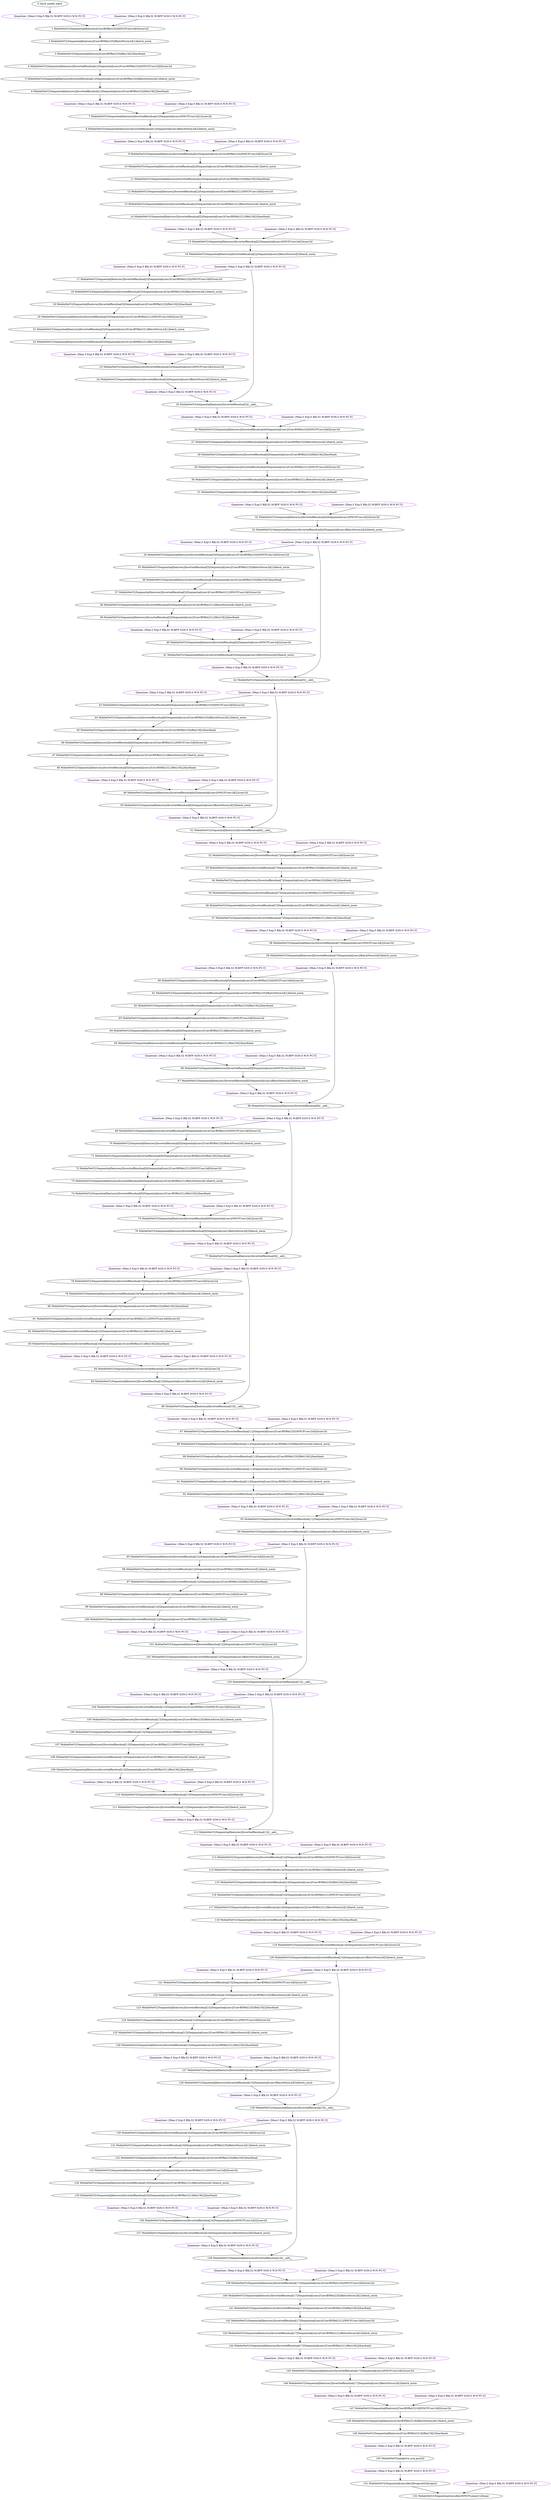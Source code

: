 strict digraph  {
"0 /nncf_model_input" [id=0, scope="", type=nncf_model_input];
"1 MobileNetV2/Sequential[features]/ConvBNReLU[0]/NNCFConv2d[0]/conv2d" [id=1, scope="MobileNetV2/Sequential[features]/ConvBNReLU[0]/NNCFConv2d[0]", type=conv2d];
"2 MobileNetV2/Sequential[features]/ConvBNReLU[0]/BatchNorm2d[1]/batch_norm" [id=2, scope="MobileNetV2/Sequential[features]/ConvBNReLU[0]/BatchNorm2d[1]", type=batch_norm];
"3 MobileNetV2/Sequential[features]/ConvBNReLU[0]/ReLU6[2]/hardtanh" [id=3, scope="MobileNetV2/Sequential[features]/ConvBNReLU[0]/ReLU6[2]", type=hardtanh];
"4 MobileNetV2/Sequential[features]/InvertedResidual[1]/Sequential[conv]/ConvBNReLU[0]/NNCFConv2d[0]/conv2d" [id=4, scope="MobileNetV2/Sequential[features]/InvertedResidual[1]/Sequential[conv]/ConvBNReLU[0]/NNCFConv2d[0]", type=conv2d];
"5 MobileNetV2/Sequential[features]/InvertedResidual[1]/Sequential[conv]/ConvBNReLU[0]/BatchNorm2d[1]/batch_norm" [id=5, scope="MobileNetV2/Sequential[features]/InvertedResidual[1]/Sequential[conv]/ConvBNReLU[0]/BatchNorm2d[1]", type=batch_norm];
"6 MobileNetV2/Sequential[features]/InvertedResidual[1]/Sequential[conv]/ConvBNReLU[0]/ReLU6[2]/hardtanh" [id=6, scope="MobileNetV2/Sequential[features]/InvertedResidual[1]/Sequential[conv]/ConvBNReLU[0]/ReLU6[2]", type=hardtanh];
"7 MobileNetV2/Sequential[features]/InvertedResidual[1]/Sequential[conv]/NNCFConv2d[1]/conv2d" [id=7, scope="MobileNetV2/Sequential[features]/InvertedResidual[1]/Sequential[conv]/NNCFConv2d[1]", type=conv2d];
"8 MobileNetV2/Sequential[features]/InvertedResidual[1]/Sequential[conv]/BatchNorm2d[2]/batch_norm" [id=8, scope="MobileNetV2/Sequential[features]/InvertedResidual[1]/Sequential[conv]/BatchNorm2d[2]", type=batch_norm];
"9 MobileNetV2/Sequential[features]/InvertedResidual[2]/Sequential[conv]/ConvBNReLU[0]/NNCFConv2d[0]/conv2d" [id=9, scope="MobileNetV2/Sequential[features]/InvertedResidual[2]/Sequential[conv]/ConvBNReLU[0]/NNCFConv2d[0]", type=conv2d];
"10 MobileNetV2/Sequential[features]/InvertedResidual[2]/Sequential[conv]/ConvBNReLU[0]/BatchNorm2d[1]/batch_norm" [id=10, scope="MobileNetV2/Sequential[features]/InvertedResidual[2]/Sequential[conv]/ConvBNReLU[0]/BatchNorm2d[1]", type=batch_norm];
"11 MobileNetV2/Sequential[features]/InvertedResidual[2]/Sequential[conv]/ConvBNReLU[0]/ReLU6[2]/hardtanh" [id=11, scope="MobileNetV2/Sequential[features]/InvertedResidual[2]/Sequential[conv]/ConvBNReLU[0]/ReLU6[2]", type=hardtanh];
"12 MobileNetV2/Sequential[features]/InvertedResidual[2]/Sequential[conv]/ConvBNReLU[1]/NNCFConv2d[0]/conv2d" [id=12, scope="MobileNetV2/Sequential[features]/InvertedResidual[2]/Sequential[conv]/ConvBNReLU[1]/NNCFConv2d[0]", type=conv2d];
"13 MobileNetV2/Sequential[features]/InvertedResidual[2]/Sequential[conv]/ConvBNReLU[1]/BatchNorm2d[1]/batch_norm" [id=13, scope="MobileNetV2/Sequential[features]/InvertedResidual[2]/Sequential[conv]/ConvBNReLU[1]/BatchNorm2d[1]", type=batch_norm];
"14 MobileNetV2/Sequential[features]/InvertedResidual[2]/Sequential[conv]/ConvBNReLU[1]/ReLU6[2]/hardtanh" [id=14, scope="MobileNetV2/Sequential[features]/InvertedResidual[2]/Sequential[conv]/ConvBNReLU[1]/ReLU6[2]", type=hardtanh];
"15 MobileNetV2/Sequential[features]/InvertedResidual[2]/Sequential[conv]/NNCFConv2d[2]/conv2d" [id=15, scope="MobileNetV2/Sequential[features]/InvertedResidual[2]/Sequential[conv]/NNCFConv2d[2]", type=conv2d];
"16 MobileNetV2/Sequential[features]/InvertedResidual[2]/Sequential[conv]/BatchNorm2d[3]/batch_norm" [id=16, scope="MobileNetV2/Sequential[features]/InvertedResidual[2]/Sequential[conv]/BatchNorm2d[3]", type=batch_norm];
"17 MobileNetV2/Sequential[features]/InvertedResidual[3]/Sequential[conv]/ConvBNReLU[0]/NNCFConv2d[0]/conv2d" [id=17, scope="MobileNetV2/Sequential[features]/InvertedResidual[3]/Sequential[conv]/ConvBNReLU[0]/NNCFConv2d[0]", type=conv2d];
"18 MobileNetV2/Sequential[features]/InvertedResidual[3]/Sequential[conv]/ConvBNReLU[0]/BatchNorm2d[1]/batch_norm" [id=18, scope="MobileNetV2/Sequential[features]/InvertedResidual[3]/Sequential[conv]/ConvBNReLU[0]/BatchNorm2d[1]", type=batch_norm];
"19 MobileNetV2/Sequential[features]/InvertedResidual[3]/Sequential[conv]/ConvBNReLU[0]/ReLU6[2]/hardtanh" [id=19, scope="MobileNetV2/Sequential[features]/InvertedResidual[3]/Sequential[conv]/ConvBNReLU[0]/ReLU6[2]", type=hardtanh];
"20 MobileNetV2/Sequential[features]/InvertedResidual[3]/Sequential[conv]/ConvBNReLU[1]/NNCFConv2d[0]/conv2d" [id=20, scope="MobileNetV2/Sequential[features]/InvertedResidual[3]/Sequential[conv]/ConvBNReLU[1]/NNCFConv2d[0]", type=conv2d];
"21 MobileNetV2/Sequential[features]/InvertedResidual[3]/Sequential[conv]/ConvBNReLU[1]/BatchNorm2d[1]/batch_norm" [id=21, scope="MobileNetV2/Sequential[features]/InvertedResidual[3]/Sequential[conv]/ConvBNReLU[1]/BatchNorm2d[1]", type=batch_norm];
"22 MobileNetV2/Sequential[features]/InvertedResidual[3]/Sequential[conv]/ConvBNReLU[1]/ReLU6[2]/hardtanh" [id=22, scope="MobileNetV2/Sequential[features]/InvertedResidual[3]/Sequential[conv]/ConvBNReLU[1]/ReLU6[2]", type=hardtanh];
"23 MobileNetV2/Sequential[features]/InvertedResidual[3]/Sequential[conv]/NNCFConv2d[2]/conv2d" [id=23, scope="MobileNetV2/Sequential[features]/InvertedResidual[3]/Sequential[conv]/NNCFConv2d[2]", type=conv2d];
"24 MobileNetV2/Sequential[features]/InvertedResidual[3]/Sequential[conv]/BatchNorm2d[3]/batch_norm" [id=24, scope="MobileNetV2/Sequential[features]/InvertedResidual[3]/Sequential[conv]/BatchNorm2d[3]", type=batch_norm];
"25 MobileNetV2/Sequential[features]/InvertedResidual[3]/__add__" [id=25, scope="MobileNetV2/Sequential[features]/InvertedResidual[3]", type=__add__];
"26 MobileNetV2/Sequential[features]/InvertedResidual[4]/Sequential[conv]/ConvBNReLU[0]/NNCFConv2d[0]/conv2d" [id=26, scope="MobileNetV2/Sequential[features]/InvertedResidual[4]/Sequential[conv]/ConvBNReLU[0]/NNCFConv2d[0]", type=conv2d];
"27 MobileNetV2/Sequential[features]/InvertedResidual[4]/Sequential[conv]/ConvBNReLU[0]/BatchNorm2d[1]/batch_norm" [id=27, scope="MobileNetV2/Sequential[features]/InvertedResidual[4]/Sequential[conv]/ConvBNReLU[0]/BatchNorm2d[1]", type=batch_norm];
"28 MobileNetV2/Sequential[features]/InvertedResidual[4]/Sequential[conv]/ConvBNReLU[0]/ReLU6[2]/hardtanh" [id=28, scope="MobileNetV2/Sequential[features]/InvertedResidual[4]/Sequential[conv]/ConvBNReLU[0]/ReLU6[2]", type=hardtanh];
"29 MobileNetV2/Sequential[features]/InvertedResidual[4]/Sequential[conv]/ConvBNReLU[1]/NNCFConv2d[0]/conv2d" [id=29, scope="MobileNetV2/Sequential[features]/InvertedResidual[4]/Sequential[conv]/ConvBNReLU[1]/NNCFConv2d[0]", type=conv2d];
"30 MobileNetV2/Sequential[features]/InvertedResidual[4]/Sequential[conv]/ConvBNReLU[1]/BatchNorm2d[1]/batch_norm" [id=30, scope="MobileNetV2/Sequential[features]/InvertedResidual[4]/Sequential[conv]/ConvBNReLU[1]/BatchNorm2d[1]", type=batch_norm];
"31 MobileNetV2/Sequential[features]/InvertedResidual[4]/Sequential[conv]/ConvBNReLU[1]/ReLU6[2]/hardtanh" [id=31, scope="MobileNetV2/Sequential[features]/InvertedResidual[4]/Sequential[conv]/ConvBNReLU[1]/ReLU6[2]", type=hardtanh];
"32 MobileNetV2/Sequential[features]/InvertedResidual[4]/Sequential[conv]/NNCFConv2d[2]/conv2d" [id=32, scope="MobileNetV2/Sequential[features]/InvertedResidual[4]/Sequential[conv]/NNCFConv2d[2]", type=conv2d];
"33 MobileNetV2/Sequential[features]/InvertedResidual[4]/Sequential[conv]/BatchNorm2d[3]/batch_norm" [id=33, scope="MobileNetV2/Sequential[features]/InvertedResidual[4]/Sequential[conv]/BatchNorm2d[3]", type=batch_norm];
"34 MobileNetV2/Sequential[features]/InvertedResidual[5]/Sequential[conv]/ConvBNReLU[0]/NNCFConv2d[0]/conv2d" [id=34, scope="MobileNetV2/Sequential[features]/InvertedResidual[5]/Sequential[conv]/ConvBNReLU[0]/NNCFConv2d[0]", type=conv2d];
"35 MobileNetV2/Sequential[features]/InvertedResidual[5]/Sequential[conv]/ConvBNReLU[0]/BatchNorm2d[1]/batch_norm" [id=35, scope="MobileNetV2/Sequential[features]/InvertedResidual[5]/Sequential[conv]/ConvBNReLU[0]/BatchNorm2d[1]", type=batch_norm];
"36 MobileNetV2/Sequential[features]/InvertedResidual[5]/Sequential[conv]/ConvBNReLU[0]/ReLU6[2]/hardtanh" [id=36, scope="MobileNetV2/Sequential[features]/InvertedResidual[5]/Sequential[conv]/ConvBNReLU[0]/ReLU6[2]", type=hardtanh];
"37 MobileNetV2/Sequential[features]/InvertedResidual[5]/Sequential[conv]/ConvBNReLU[1]/NNCFConv2d[0]/conv2d" [id=37, scope="MobileNetV2/Sequential[features]/InvertedResidual[5]/Sequential[conv]/ConvBNReLU[1]/NNCFConv2d[0]", type=conv2d];
"38 MobileNetV2/Sequential[features]/InvertedResidual[5]/Sequential[conv]/ConvBNReLU[1]/BatchNorm2d[1]/batch_norm" [id=38, scope="MobileNetV2/Sequential[features]/InvertedResidual[5]/Sequential[conv]/ConvBNReLU[1]/BatchNorm2d[1]", type=batch_norm];
"39 MobileNetV2/Sequential[features]/InvertedResidual[5]/Sequential[conv]/ConvBNReLU[1]/ReLU6[2]/hardtanh" [id=39, scope="MobileNetV2/Sequential[features]/InvertedResidual[5]/Sequential[conv]/ConvBNReLU[1]/ReLU6[2]", type=hardtanh];
"40 MobileNetV2/Sequential[features]/InvertedResidual[5]/Sequential[conv]/NNCFConv2d[2]/conv2d" [id=40, scope="MobileNetV2/Sequential[features]/InvertedResidual[5]/Sequential[conv]/NNCFConv2d[2]", type=conv2d];
"41 MobileNetV2/Sequential[features]/InvertedResidual[5]/Sequential[conv]/BatchNorm2d[3]/batch_norm" [id=41, scope="MobileNetV2/Sequential[features]/InvertedResidual[5]/Sequential[conv]/BatchNorm2d[3]", type=batch_norm];
"42 MobileNetV2/Sequential[features]/InvertedResidual[5]/__add__" [id=42, scope="MobileNetV2/Sequential[features]/InvertedResidual[5]", type=__add__];
"43 MobileNetV2/Sequential[features]/InvertedResidual[6]/Sequential[conv]/ConvBNReLU[0]/NNCFConv2d[0]/conv2d" [id=43, scope="MobileNetV2/Sequential[features]/InvertedResidual[6]/Sequential[conv]/ConvBNReLU[0]/NNCFConv2d[0]", type=conv2d];
"44 MobileNetV2/Sequential[features]/InvertedResidual[6]/Sequential[conv]/ConvBNReLU[0]/BatchNorm2d[1]/batch_norm" [id=44, scope="MobileNetV2/Sequential[features]/InvertedResidual[6]/Sequential[conv]/ConvBNReLU[0]/BatchNorm2d[1]", type=batch_norm];
"45 MobileNetV2/Sequential[features]/InvertedResidual[6]/Sequential[conv]/ConvBNReLU[0]/ReLU6[2]/hardtanh" [id=45, scope="MobileNetV2/Sequential[features]/InvertedResidual[6]/Sequential[conv]/ConvBNReLU[0]/ReLU6[2]", type=hardtanh];
"46 MobileNetV2/Sequential[features]/InvertedResidual[6]/Sequential[conv]/ConvBNReLU[1]/NNCFConv2d[0]/conv2d" [id=46, scope="MobileNetV2/Sequential[features]/InvertedResidual[6]/Sequential[conv]/ConvBNReLU[1]/NNCFConv2d[0]", type=conv2d];
"47 MobileNetV2/Sequential[features]/InvertedResidual[6]/Sequential[conv]/ConvBNReLU[1]/BatchNorm2d[1]/batch_norm" [id=47, scope="MobileNetV2/Sequential[features]/InvertedResidual[6]/Sequential[conv]/ConvBNReLU[1]/BatchNorm2d[1]", type=batch_norm];
"48 MobileNetV2/Sequential[features]/InvertedResidual[6]/Sequential[conv]/ConvBNReLU[1]/ReLU6[2]/hardtanh" [id=48, scope="MobileNetV2/Sequential[features]/InvertedResidual[6]/Sequential[conv]/ConvBNReLU[1]/ReLU6[2]", type=hardtanh];
"49 MobileNetV2/Sequential[features]/InvertedResidual[6]/Sequential[conv]/NNCFConv2d[2]/conv2d" [id=49, scope="MobileNetV2/Sequential[features]/InvertedResidual[6]/Sequential[conv]/NNCFConv2d[2]", type=conv2d];
"50 MobileNetV2/Sequential[features]/InvertedResidual[6]/Sequential[conv]/BatchNorm2d[3]/batch_norm" [id=50, scope="MobileNetV2/Sequential[features]/InvertedResidual[6]/Sequential[conv]/BatchNorm2d[3]", type=batch_norm];
"51 MobileNetV2/Sequential[features]/InvertedResidual[6]/__add__" [id=51, scope="MobileNetV2/Sequential[features]/InvertedResidual[6]", type=__add__];
"52 MobileNetV2/Sequential[features]/InvertedResidual[7]/Sequential[conv]/ConvBNReLU[0]/NNCFConv2d[0]/conv2d" [id=52, scope="MobileNetV2/Sequential[features]/InvertedResidual[7]/Sequential[conv]/ConvBNReLU[0]/NNCFConv2d[0]", type=conv2d];
"53 MobileNetV2/Sequential[features]/InvertedResidual[7]/Sequential[conv]/ConvBNReLU[0]/BatchNorm2d[1]/batch_norm" [id=53, scope="MobileNetV2/Sequential[features]/InvertedResidual[7]/Sequential[conv]/ConvBNReLU[0]/BatchNorm2d[1]", type=batch_norm];
"54 MobileNetV2/Sequential[features]/InvertedResidual[7]/Sequential[conv]/ConvBNReLU[0]/ReLU6[2]/hardtanh" [id=54, scope="MobileNetV2/Sequential[features]/InvertedResidual[7]/Sequential[conv]/ConvBNReLU[0]/ReLU6[2]", type=hardtanh];
"55 MobileNetV2/Sequential[features]/InvertedResidual[7]/Sequential[conv]/ConvBNReLU[1]/NNCFConv2d[0]/conv2d" [id=55, scope="MobileNetV2/Sequential[features]/InvertedResidual[7]/Sequential[conv]/ConvBNReLU[1]/NNCFConv2d[0]", type=conv2d];
"56 MobileNetV2/Sequential[features]/InvertedResidual[7]/Sequential[conv]/ConvBNReLU[1]/BatchNorm2d[1]/batch_norm" [id=56, scope="MobileNetV2/Sequential[features]/InvertedResidual[7]/Sequential[conv]/ConvBNReLU[1]/BatchNorm2d[1]", type=batch_norm];
"57 MobileNetV2/Sequential[features]/InvertedResidual[7]/Sequential[conv]/ConvBNReLU[1]/ReLU6[2]/hardtanh" [id=57, scope="MobileNetV2/Sequential[features]/InvertedResidual[7]/Sequential[conv]/ConvBNReLU[1]/ReLU6[2]", type=hardtanh];
"58 MobileNetV2/Sequential[features]/InvertedResidual[7]/Sequential[conv]/NNCFConv2d[2]/conv2d" [id=58, scope="MobileNetV2/Sequential[features]/InvertedResidual[7]/Sequential[conv]/NNCFConv2d[2]", type=conv2d];
"59 MobileNetV2/Sequential[features]/InvertedResidual[7]/Sequential[conv]/BatchNorm2d[3]/batch_norm" [id=59, scope="MobileNetV2/Sequential[features]/InvertedResidual[7]/Sequential[conv]/BatchNorm2d[3]", type=batch_norm];
"60 MobileNetV2/Sequential[features]/InvertedResidual[8]/Sequential[conv]/ConvBNReLU[0]/NNCFConv2d[0]/conv2d" [id=60, scope="MobileNetV2/Sequential[features]/InvertedResidual[8]/Sequential[conv]/ConvBNReLU[0]/NNCFConv2d[0]", type=conv2d];
"61 MobileNetV2/Sequential[features]/InvertedResidual[8]/Sequential[conv]/ConvBNReLU[0]/BatchNorm2d[1]/batch_norm" [id=61, scope="MobileNetV2/Sequential[features]/InvertedResidual[8]/Sequential[conv]/ConvBNReLU[0]/BatchNorm2d[1]", type=batch_norm];
"62 MobileNetV2/Sequential[features]/InvertedResidual[8]/Sequential[conv]/ConvBNReLU[0]/ReLU6[2]/hardtanh" [id=62, scope="MobileNetV2/Sequential[features]/InvertedResidual[8]/Sequential[conv]/ConvBNReLU[0]/ReLU6[2]", type=hardtanh];
"63 MobileNetV2/Sequential[features]/InvertedResidual[8]/Sequential[conv]/ConvBNReLU[1]/NNCFConv2d[0]/conv2d" [id=63, scope="MobileNetV2/Sequential[features]/InvertedResidual[8]/Sequential[conv]/ConvBNReLU[1]/NNCFConv2d[0]", type=conv2d];
"64 MobileNetV2/Sequential[features]/InvertedResidual[8]/Sequential[conv]/ConvBNReLU[1]/BatchNorm2d[1]/batch_norm" [id=64, scope="MobileNetV2/Sequential[features]/InvertedResidual[8]/Sequential[conv]/ConvBNReLU[1]/BatchNorm2d[1]", type=batch_norm];
"65 MobileNetV2/Sequential[features]/InvertedResidual[8]/Sequential[conv]/ConvBNReLU[1]/ReLU6[2]/hardtanh" [id=65, scope="MobileNetV2/Sequential[features]/InvertedResidual[8]/Sequential[conv]/ConvBNReLU[1]/ReLU6[2]", type=hardtanh];
"66 MobileNetV2/Sequential[features]/InvertedResidual[8]/Sequential[conv]/NNCFConv2d[2]/conv2d" [id=66, scope="MobileNetV2/Sequential[features]/InvertedResidual[8]/Sequential[conv]/NNCFConv2d[2]", type=conv2d];
"67 MobileNetV2/Sequential[features]/InvertedResidual[8]/Sequential[conv]/BatchNorm2d[3]/batch_norm" [id=67, scope="MobileNetV2/Sequential[features]/InvertedResidual[8]/Sequential[conv]/BatchNorm2d[3]", type=batch_norm];
"68 MobileNetV2/Sequential[features]/InvertedResidual[8]/__add__" [id=68, scope="MobileNetV2/Sequential[features]/InvertedResidual[8]", type=__add__];
"69 MobileNetV2/Sequential[features]/InvertedResidual[9]/Sequential[conv]/ConvBNReLU[0]/NNCFConv2d[0]/conv2d" [id=69, scope="MobileNetV2/Sequential[features]/InvertedResidual[9]/Sequential[conv]/ConvBNReLU[0]/NNCFConv2d[0]", type=conv2d];
"70 MobileNetV2/Sequential[features]/InvertedResidual[9]/Sequential[conv]/ConvBNReLU[0]/BatchNorm2d[1]/batch_norm" [id=70, scope="MobileNetV2/Sequential[features]/InvertedResidual[9]/Sequential[conv]/ConvBNReLU[0]/BatchNorm2d[1]", type=batch_norm];
"71 MobileNetV2/Sequential[features]/InvertedResidual[9]/Sequential[conv]/ConvBNReLU[0]/ReLU6[2]/hardtanh" [id=71, scope="MobileNetV2/Sequential[features]/InvertedResidual[9]/Sequential[conv]/ConvBNReLU[0]/ReLU6[2]", type=hardtanh];
"72 MobileNetV2/Sequential[features]/InvertedResidual[9]/Sequential[conv]/ConvBNReLU[1]/NNCFConv2d[0]/conv2d" [id=72, scope="MobileNetV2/Sequential[features]/InvertedResidual[9]/Sequential[conv]/ConvBNReLU[1]/NNCFConv2d[0]", type=conv2d];
"73 MobileNetV2/Sequential[features]/InvertedResidual[9]/Sequential[conv]/ConvBNReLU[1]/BatchNorm2d[1]/batch_norm" [id=73, scope="MobileNetV2/Sequential[features]/InvertedResidual[9]/Sequential[conv]/ConvBNReLU[1]/BatchNorm2d[1]", type=batch_norm];
"74 MobileNetV2/Sequential[features]/InvertedResidual[9]/Sequential[conv]/ConvBNReLU[1]/ReLU6[2]/hardtanh" [id=74, scope="MobileNetV2/Sequential[features]/InvertedResidual[9]/Sequential[conv]/ConvBNReLU[1]/ReLU6[2]", type=hardtanh];
"75 MobileNetV2/Sequential[features]/InvertedResidual[9]/Sequential[conv]/NNCFConv2d[2]/conv2d" [id=75, scope="MobileNetV2/Sequential[features]/InvertedResidual[9]/Sequential[conv]/NNCFConv2d[2]", type=conv2d];
"76 MobileNetV2/Sequential[features]/InvertedResidual[9]/Sequential[conv]/BatchNorm2d[3]/batch_norm" [id=76, scope="MobileNetV2/Sequential[features]/InvertedResidual[9]/Sequential[conv]/BatchNorm2d[3]", type=batch_norm];
"77 MobileNetV2/Sequential[features]/InvertedResidual[9]/__add__" [id=77, scope="MobileNetV2/Sequential[features]/InvertedResidual[9]", type=__add__];
"78 MobileNetV2/Sequential[features]/InvertedResidual[10]/Sequential[conv]/ConvBNReLU[0]/NNCFConv2d[0]/conv2d" [id=78, scope="MobileNetV2/Sequential[features]/InvertedResidual[10]/Sequential[conv]/ConvBNReLU[0]/NNCFConv2d[0]", type=conv2d];
"79 MobileNetV2/Sequential[features]/InvertedResidual[10]/Sequential[conv]/ConvBNReLU[0]/BatchNorm2d[1]/batch_norm" [id=79, scope="MobileNetV2/Sequential[features]/InvertedResidual[10]/Sequential[conv]/ConvBNReLU[0]/BatchNorm2d[1]", type=batch_norm];
"80 MobileNetV2/Sequential[features]/InvertedResidual[10]/Sequential[conv]/ConvBNReLU[0]/ReLU6[2]/hardtanh" [id=80, scope="MobileNetV2/Sequential[features]/InvertedResidual[10]/Sequential[conv]/ConvBNReLU[0]/ReLU6[2]", type=hardtanh];
"81 MobileNetV2/Sequential[features]/InvertedResidual[10]/Sequential[conv]/ConvBNReLU[1]/NNCFConv2d[0]/conv2d" [id=81, scope="MobileNetV2/Sequential[features]/InvertedResidual[10]/Sequential[conv]/ConvBNReLU[1]/NNCFConv2d[0]", type=conv2d];
"82 MobileNetV2/Sequential[features]/InvertedResidual[10]/Sequential[conv]/ConvBNReLU[1]/BatchNorm2d[1]/batch_norm" [id=82, scope="MobileNetV2/Sequential[features]/InvertedResidual[10]/Sequential[conv]/ConvBNReLU[1]/BatchNorm2d[1]", type=batch_norm];
"83 MobileNetV2/Sequential[features]/InvertedResidual[10]/Sequential[conv]/ConvBNReLU[1]/ReLU6[2]/hardtanh" [id=83, scope="MobileNetV2/Sequential[features]/InvertedResidual[10]/Sequential[conv]/ConvBNReLU[1]/ReLU6[2]", type=hardtanh];
"84 MobileNetV2/Sequential[features]/InvertedResidual[10]/Sequential[conv]/NNCFConv2d[2]/conv2d" [id=84, scope="MobileNetV2/Sequential[features]/InvertedResidual[10]/Sequential[conv]/NNCFConv2d[2]", type=conv2d];
"85 MobileNetV2/Sequential[features]/InvertedResidual[10]/Sequential[conv]/BatchNorm2d[3]/batch_norm" [id=85, scope="MobileNetV2/Sequential[features]/InvertedResidual[10]/Sequential[conv]/BatchNorm2d[3]", type=batch_norm];
"86 MobileNetV2/Sequential[features]/InvertedResidual[10]/__add__" [id=86, scope="MobileNetV2/Sequential[features]/InvertedResidual[10]", type=__add__];
"87 MobileNetV2/Sequential[features]/InvertedResidual[11]/Sequential[conv]/ConvBNReLU[0]/NNCFConv2d[0]/conv2d" [id=87, scope="MobileNetV2/Sequential[features]/InvertedResidual[11]/Sequential[conv]/ConvBNReLU[0]/NNCFConv2d[0]", type=conv2d];
"88 MobileNetV2/Sequential[features]/InvertedResidual[11]/Sequential[conv]/ConvBNReLU[0]/BatchNorm2d[1]/batch_norm" [id=88, scope="MobileNetV2/Sequential[features]/InvertedResidual[11]/Sequential[conv]/ConvBNReLU[0]/BatchNorm2d[1]", type=batch_norm];
"89 MobileNetV2/Sequential[features]/InvertedResidual[11]/Sequential[conv]/ConvBNReLU[0]/ReLU6[2]/hardtanh" [id=89, scope="MobileNetV2/Sequential[features]/InvertedResidual[11]/Sequential[conv]/ConvBNReLU[0]/ReLU6[2]", type=hardtanh];
"90 MobileNetV2/Sequential[features]/InvertedResidual[11]/Sequential[conv]/ConvBNReLU[1]/NNCFConv2d[0]/conv2d" [id=90, scope="MobileNetV2/Sequential[features]/InvertedResidual[11]/Sequential[conv]/ConvBNReLU[1]/NNCFConv2d[0]", type=conv2d];
"91 MobileNetV2/Sequential[features]/InvertedResidual[11]/Sequential[conv]/ConvBNReLU[1]/BatchNorm2d[1]/batch_norm" [id=91, scope="MobileNetV2/Sequential[features]/InvertedResidual[11]/Sequential[conv]/ConvBNReLU[1]/BatchNorm2d[1]", type=batch_norm];
"92 MobileNetV2/Sequential[features]/InvertedResidual[11]/Sequential[conv]/ConvBNReLU[1]/ReLU6[2]/hardtanh" [id=92, scope="MobileNetV2/Sequential[features]/InvertedResidual[11]/Sequential[conv]/ConvBNReLU[1]/ReLU6[2]", type=hardtanh];
"93 MobileNetV2/Sequential[features]/InvertedResidual[11]/Sequential[conv]/NNCFConv2d[2]/conv2d" [id=93, scope="MobileNetV2/Sequential[features]/InvertedResidual[11]/Sequential[conv]/NNCFConv2d[2]", type=conv2d];
"94 MobileNetV2/Sequential[features]/InvertedResidual[11]/Sequential[conv]/BatchNorm2d[3]/batch_norm" [id=94, scope="MobileNetV2/Sequential[features]/InvertedResidual[11]/Sequential[conv]/BatchNorm2d[3]", type=batch_norm];
"95 MobileNetV2/Sequential[features]/InvertedResidual[12]/Sequential[conv]/ConvBNReLU[0]/NNCFConv2d[0]/conv2d" [id=95, scope="MobileNetV2/Sequential[features]/InvertedResidual[12]/Sequential[conv]/ConvBNReLU[0]/NNCFConv2d[0]", type=conv2d];
"96 MobileNetV2/Sequential[features]/InvertedResidual[12]/Sequential[conv]/ConvBNReLU[0]/BatchNorm2d[1]/batch_norm" [id=96, scope="MobileNetV2/Sequential[features]/InvertedResidual[12]/Sequential[conv]/ConvBNReLU[0]/BatchNorm2d[1]", type=batch_norm];
"97 MobileNetV2/Sequential[features]/InvertedResidual[12]/Sequential[conv]/ConvBNReLU[0]/ReLU6[2]/hardtanh" [id=97, scope="MobileNetV2/Sequential[features]/InvertedResidual[12]/Sequential[conv]/ConvBNReLU[0]/ReLU6[2]", type=hardtanh];
"98 MobileNetV2/Sequential[features]/InvertedResidual[12]/Sequential[conv]/ConvBNReLU[1]/NNCFConv2d[0]/conv2d" [id=98, scope="MobileNetV2/Sequential[features]/InvertedResidual[12]/Sequential[conv]/ConvBNReLU[1]/NNCFConv2d[0]", type=conv2d];
"99 MobileNetV2/Sequential[features]/InvertedResidual[12]/Sequential[conv]/ConvBNReLU[1]/BatchNorm2d[1]/batch_norm" [id=99, scope="MobileNetV2/Sequential[features]/InvertedResidual[12]/Sequential[conv]/ConvBNReLU[1]/BatchNorm2d[1]", type=batch_norm];
"100 MobileNetV2/Sequential[features]/InvertedResidual[12]/Sequential[conv]/ConvBNReLU[1]/ReLU6[2]/hardtanh" [id=100, scope="MobileNetV2/Sequential[features]/InvertedResidual[12]/Sequential[conv]/ConvBNReLU[1]/ReLU6[2]", type=hardtanh];
"101 MobileNetV2/Sequential[features]/InvertedResidual[12]/Sequential[conv]/NNCFConv2d[2]/conv2d" [id=101, scope="MobileNetV2/Sequential[features]/InvertedResidual[12]/Sequential[conv]/NNCFConv2d[2]", type=conv2d];
"102 MobileNetV2/Sequential[features]/InvertedResidual[12]/Sequential[conv]/BatchNorm2d[3]/batch_norm" [id=102, scope="MobileNetV2/Sequential[features]/InvertedResidual[12]/Sequential[conv]/BatchNorm2d[3]", type=batch_norm];
"103 MobileNetV2/Sequential[features]/InvertedResidual[12]/__add__" [id=103, scope="MobileNetV2/Sequential[features]/InvertedResidual[12]", type=__add__];
"104 MobileNetV2/Sequential[features]/InvertedResidual[13]/Sequential[conv]/ConvBNReLU[0]/NNCFConv2d[0]/conv2d" [id=104, scope="MobileNetV2/Sequential[features]/InvertedResidual[13]/Sequential[conv]/ConvBNReLU[0]/NNCFConv2d[0]", type=conv2d];
"105 MobileNetV2/Sequential[features]/InvertedResidual[13]/Sequential[conv]/ConvBNReLU[0]/BatchNorm2d[1]/batch_norm" [id=105, scope="MobileNetV2/Sequential[features]/InvertedResidual[13]/Sequential[conv]/ConvBNReLU[0]/BatchNorm2d[1]", type=batch_norm];
"106 MobileNetV2/Sequential[features]/InvertedResidual[13]/Sequential[conv]/ConvBNReLU[0]/ReLU6[2]/hardtanh" [id=106, scope="MobileNetV2/Sequential[features]/InvertedResidual[13]/Sequential[conv]/ConvBNReLU[0]/ReLU6[2]", type=hardtanh];
"107 MobileNetV2/Sequential[features]/InvertedResidual[13]/Sequential[conv]/ConvBNReLU[1]/NNCFConv2d[0]/conv2d" [id=107, scope="MobileNetV2/Sequential[features]/InvertedResidual[13]/Sequential[conv]/ConvBNReLU[1]/NNCFConv2d[0]", type=conv2d];
"108 MobileNetV2/Sequential[features]/InvertedResidual[13]/Sequential[conv]/ConvBNReLU[1]/BatchNorm2d[1]/batch_norm" [id=108, scope="MobileNetV2/Sequential[features]/InvertedResidual[13]/Sequential[conv]/ConvBNReLU[1]/BatchNorm2d[1]", type=batch_norm];
"109 MobileNetV2/Sequential[features]/InvertedResidual[13]/Sequential[conv]/ConvBNReLU[1]/ReLU6[2]/hardtanh" [id=109, scope="MobileNetV2/Sequential[features]/InvertedResidual[13]/Sequential[conv]/ConvBNReLU[1]/ReLU6[2]", type=hardtanh];
"110 MobileNetV2/Sequential[features]/InvertedResidual[13]/Sequential[conv]/NNCFConv2d[2]/conv2d" [id=110, scope="MobileNetV2/Sequential[features]/InvertedResidual[13]/Sequential[conv]/NNCFConv2d[2]", type=conv2d];
"111 MobileNetV2/Sequential[features]/InvertedResidual[13]/Sequential[conv]/BatchNorm2d[3]/batch_norm" [id=111, scope="MobileNetV2/Sequential[features]/InvertedResidual[13]/Sequential[conv]/BatchNorm2d[3]", type=batch_norm];
"112 MobileNetV2/Sequential[features]/InvertedResidual[13]/__add__" [id=112, scope="MobileNetV2/Sequential[features]/InvertedResidual[13]", type=__add__];
"113 MobileNetV2/Sequential[features]/InvertedResidual[14]/Sequential[conv]/ConvBNReLU[0]/NNCFConv2d[0]/conv2d" [id=113, scope="MobileNetV2/Sequential[features]/InvertedResidual[14]/Sequential[conv]/ConvBNReLU[0]/NNCFConv2d[0]", type=conv2d];
"114 MobileNetV2/Sequential[features]/InvertedResidual[14]/Sequential[conv]/ConvBNReLU[0]/BatchNorm2d[1]/batch_norm" [id=114, scope="MobileNetV2/Sequential[features]/InvertedResidual[14]/Sequential[conv]/ConvBNReLU[0]/BatchNorm2d[1]", type=batch_norm];
"115 MobileNetV2/Sequential[features]/InvertedResidual[14]/Sequential[conv]/ConvBNReLU[0]/ReLU6[2]/hardtanh" [id=115, scope="MobileNetV2/Sequential[features]/InvertedResidual[14]/Sequential[conv]/ConvBNReLU[0]/ReLU6[2]", type=hardtanh];
"116 MobileNetV2/Sequential[features]/InvertedResidual[14]/Sequential[conv]/ConvBNReLU[1]/NNCFConv2d[0]/conv2d" [id=116, scope="MobileNetV2/Sequential[features]/InvertedResidual[14]/Sequential[conv]/ConvBNReLU[1]/NNCFConv2d[0]", type=conv2d];
"117 MobileNetV2/Sequential[features]/InvertedResidual[14]/Sequential[conv]/ConvBNReLU[1]/BatchNorm2d[1]/batch_norm" [id=117, scope="MobileNetV2/Sequential[features]/InvertedResidual[14]/Sequential[conv]/ConvBNReLU[1]/BatchNorm2d[1]", type=batch_norm];
"118 MobileNetV2/Sequential[features]/InvertedResidual[14]/Sequential[conv]/ConvBNReLU[1]/ReLU6[2]/hardtanh" [id=118, scope="MobileNetV2/Sequential[features]/InvertedResidual[14]/Sequential[conv]/ConvBNReLU[1]/ReLU6[2]", type=hardtanh];
"119 MobileNetV2/Sequential[features]/InvertedResidual[14]/Sequential[conv]/NNCFConv2d[2]/conv2d" [id=119, scope="MobileNetV2/Sequential[features]/InvertedResidual[14]/Sequential[conv]/NNCFConv2d[2]", type=conv2d];
"120 MobileNetV2/Sequential[features]/InvertedResidual[14]/Sequential[conv]/BatchNorm2d[3]/batch_norm" [id=120, scope="MobileNetV2/Sequential[features]/InvertedResidual[14]/Sequential[conv]/BatchNorm2d[3]", type=batch_norm];
"121 MobileNetV2/Sequential[features]/InvertedResidual[15]/Sequential[conv]/ConvBNReLU[0]/NNCFConv2d[0]/conv2d" [id=121, scope="MobileNetV2/Sequential[features]/InvertedResidual[15]/Sequential[conv]/ConvBNReLU[0]/NNCFConv2d[0]", type=conv2d];
"122 MobileNetV2/Sequential[features]/InvertedResidual[15]/Sequential[conv]/ConvBNReLU[0]/BatchNorm2d[1]/batch_norm" [id=122, scope="MobileNetV2/Sequential[features]/InvertedResidual[15]/Sequential[conv]/ConvBNReLU[0]/BatchNorm2d[1]", type=batch_norm];
"123 MobileNetV2/Sequential[features]/InvertedResidual[15]/Sequential[conv]/ConvBNReLU[0]/ReLU6[2]/hardtanh" [id=123, scope="MobileNetV2/Sequential[features]/InvertedResidual[15]/Sequential[conv]/ConvBNReLU[0]/ReLU6[2]", type=hardtanh];
"124 MobileNetV2/Sequential[features]/InvertedResidual[15]/Sequential[conv]/ConvBNReLU[1]/NNCFConv2d[0]/conv2d" [id=124, scope="MobileNetV2/Sequential[features]/InvertedResidual[15]/Sequential[conv]/ConvBNReLU[1]/NNCFConv2d[0]", type=conv2d];
"125 MobileNetV2/Sequential[features]/InvertedResidual[15]/Sequential[conv]/ConvBNReLU[1]/BatchNorm2d[1]/batch_norm" [id=125, scope="MobileNetV2/Sequential[features]/InvertedResidual[15]/Sequential[conv]/ConvBNReLU[1]/BatchNorm2d[1]", type=batch_norm];
"126 MobileNetV2/Sequential[features]/InvertedResidual[15]/Sequential[conv]/ConvBNReLU[1]/ReLU6[2]/hardtanh" [id=126, scope="MobileNetV2/Sequential[features]/InvertedResidual[15]/Sequential[conv]/ConvBNReLU[1]/ReLU6[2]", type=hardtanh];
"127 MobileNetV2/Sequential[features]/InvertedResidual[15]/Sequential[conv]/NNCFConv2d[2]/conv2d" [id=127, scope="MobileNetV2/Sequential[features]/InvertedResidual[15]/Sequential[conv]/NNCFConv2d[2]", type=conv2d];
"128 MobileNetV2/Sequential[features]/InvertedResidual[15]/Sequential[conv]/BatchNorm2d[3]/batch_norm" [id=128, scope="MobileNetV2/Sequential[features]/InvertedResidual[15]/Sequential[conv]/BatchNorm2d[3]", type=batch_norm];
"129 MobileNetV2/Sequential[features]/InvertedResidual[15]/__add__" [id=129, scope="MobileNetV2/Sequential[features]/InvertedResidual[15]", type=__add__];
"130 MobileNetV2/Sequential[features]/InvertedResidual[16]/Sequential[conv]/ConvBNReLU[0]/NNCFConv2d[0]/conv2d" [id=130, scope="MobileNetV2/Sequential[features]/InvertedResidual[16]/Sequential[conv]/ConvBNReLU[0]/NNCFConv2d[0]", type=conv2d];
"131 MobileNetV2/Sequential[features]/InvertedResidual[16]/Sequential[conv]/ConvBNReLU[0]/BatchNorm2d[1]/batch_norm" [id=131, scope="MobileNetV2/Sequential[features]/InvertedResidual[16]/Sequential[conv]/ConvBNReLU[0]/BatchNorm2d[1]", type=batch_norm];
"132 MobileNetV2/Sequential[features]/InvertedResidual[16]/Sequential[conv]/ConvBNReLU[0]/ReLU6[2]/hardtanh" [id=132, scope="MobileNetV2/Sequential[features]/InvertedResidual[16]/Sequential[conv]/ConvBNReLU[0]/ReLU6[2]", type=hardtanh];
"133 MobileNetV2/Sequential[features]/InvertedResidual[16]/Sequential[conv]/ConvBNReLU[1]/NNCFConv2d[0]/conv2d" [id=133, scope="MobileNetV2/Sequential[features]/InvertedResidual[16]/Sequential[conv]/ConvBNReLU[1]/NNCFConv2d[0]", type=conv2d];
"134 MobileNetV2/Sequential[features]/InvertedResidual[16]/Sequential[conv]/ConvBNReLU[1]/BatchNorm2d[1]/batch_norm" [id=134, scope="MobileNetV2/Sequential[features]/InvertedResidual[16]/Sequential[conv]/ConvBNReLU[1]/BatchNorm2d[1]", type=batch_norm];
"135 MobileNetV2/Sequential[features]/InvertedResidual[16]/Sequential[conv]/ConvBNReLU[1]/ReLU6[2]/hardtanh" [id=135, scope="MobileNetV2/Sequential[features]/InvertedResidual[16]/Sequential[conv]/ConvBNReLU[1]/ReLU6[2]", type=hardtanh];
"136 MobileNetV2/Sequential[features]/InvertedResidual[16]/Sequential[conv]/NNCFConv2d[2]/conv2d" [id=136, scope="MobileNetV2/Sequential[features]/InvertedResidual[16]/Sequential[conv]/NNCFConv2d[2]", type=conv2d];
"137 MobileNetV2/Sequential[features]/InvertedResidual[16]/Sequential[conv]/BatchNorm2d[3]/batch_norm" [id=137, scope="MobileNetV2/Sequential[features]/InvertedResidual[16]/Sequential[conv]/BatchNorm2d[3]", type=batch_norm];
"138 MobileNetV2/Sequential[features]/InvertedResidual[16]/__add__" [id=138, scope="MobileNetV2/Sequential[features]/InvertedResidual[16]", type=__add__];
"139 MobileNetV2/Sequential[features]/InvertedResidual[17]/Sequential[conv]/ConvBNReLU[0]/NNCFConv2d[0]/conv2d" [id=139, scope="MobileNetV2/Sequential[features]/InvertedResidual[17]/Sequential[conv]/ConvBNReLU[0]/NNCFConv2d[0]", type=conv2d];
"140 MobileNetV2/Sequential[features]/InvertedResidual[17]/Sequential[conv]/ConvBNReLU[0]/BatchNorm2d[1]/batch_norm" [id=140, scope="MobileNetV2/Sequential[features]/InvertedResidual[17]/Sequential[conv]/ConvBNReLU[0]/BatchNorm2d[1]", type=batch_norm];
"141 MobileNetV2/Sequential[features]/InvertedResidual[17]/Sequential[conv]/ConvBNReLU[0]/ReLU6[2]/hardtanh" [id=141, scope="MobileNetV2/Sequential[features]/InvertedResidual[17]/Sequential[conv]/ConvBNReLU[0]/ReLU6[2]", type=hardtanh];
"142 MobileNetV2/Sequential[features]/InvertedResidual[17]/Sequential[conv]/ConvBNReLU[1]/NNCFConv2d[0]/conv2d" [id=142, scope="MobileNetV2/Sequential[features]/InvertedResidual[17]/Sequential[conv]/ConvBNReLU[1]/NNCFConv2d[0]", type=conv2d];
"143 MobileNetV2/Sequential[features]/InvertedResidual[17]/Sequential[conv]/ConvBNReLU[1]/BatchNorm2d[1]/batch_norm" [id=143, scope="MobileNetV2/Sequential[features]/InvertedResidual[17]/Sequential[conv]/ConvBNReLU[1]/BatchNorm2d[1]", type=batch_norm];
"144 MobileNetV2/Sequential[features]/InvertedResidual[17]/Sequential[conv]/ConvBNReLU[1]/ReLU6[2]/hardtanh" [id=144, scope="MobileNetV2/Sequential[features]/InvertedResidual[17]/Sequential[conv]/ConvBNReLU[1]/ReLU6[2]", type=hardtanh];
"145 MobileNetV2/Sequential[features]/InvertedResidual[17]/Sequential[conv]/NNCFConv2d[2]/conv2d" [id=145, scope="MobileNetV2/Sequential[features]/InvertedResidual[17]/Sequential[conv]/NNCFConv2d[2]", type=conv2d];
"146 MobileNetV2/Sequential[features]/InvertedResidual[17]/Sequential[conv]/BatchNorm2d[3]/batch_norm" [id=146, scope="MobileNetV2/Sequential[features]/InvertedResidual[17]/Sequential[conv]/BatchNorm2d[3]", type=batch_norm];
"147 MobileNetV2/Sequential[features]/ConvBNReLU[18]/NNCFConv2d[0]/conv2d" [id=147, scope="MobileNetV2/Sequential[features]/ConvBNReLU[18]/NNCFConv2d[0]", type=conv2d];
"148 MobileNetV2/Sequential[features]/ConvBNReLU[18]/BatchNorm2d[1]/batch_norm" [id=148, scope="MobileNetV2/Sequential[features]/ConvBNReLU[18]/BatchNorm2d[1]", type=batch_norm];
"149 MobileNetV2/Sequential[features]/ConvBNReLU[18]/ReLU6[2]/hardtanh" [id=149, scope="MobileNetV2/Sequential[features]/ConvBNReLU[18]/ReLU6[2]", type=hardtanh];
"150 MobileNetV2/adaptive_avg_pool2d" [id=150, scope=MobileNetV2, type=adaptive_avg_pool2d];
"151 MobileNetV2/Sequential[classifier]/Dropout[0]/dropout" [id=151, scope="MobileNetV2/Sequential[classifier]/Dropout[0]", type=dropout];
"152 MobileNetV2/Sequential[classifier]/NNCFLinear[1]/linear" [id=152, scope="MobileNetV2/Sequential[classifier]/NNCFLinear[1]", type=linear];
"/nncf_model_input_0" [color=purple, id=0, label="Quantizer: [Man:3 Exp:5 Blk:32 M:BFP SGN:S W:N PC:Y] ", scope="", type=nncf_model_input];
"MobileNetV2/Sequential[features]/ConvBNReLU[0]/NNCFConv2d[0]/conv2d_0" [color=purple, id=1, label="Quantizer: [Man:3 Exp:5 Blk:32 M:BFP SGN:S W:N PC:Y] ", scope="MobileNetV2/Sequential[features]/ConvBNReLU[0]/NNCFConv2d[0]", type=conv2d];
"MobileNetV2/Sequential[features]/InvertedResidual[12]/Sequential[conv]/ConvBNReLU[1]/ReLU6[2]/hardtanh_0" [color=purple, id=100, label="Quantizer: [Man:3 Exp:5 Blk:32 M:BFP SGN:S W:N PC:Y] ", scope="MobileNetV2/Sequential[features]/InvertedResidual[12]/Sequential[conv]/ConvBNReLU[1]/ReLU6[2]", type=hardtanh];
"MobileNetV2/Sequential[features]/InvertedResidual[12]/Sequential[conv]/NNCFConv2d[2]/conv2d_0" [color=purple, id=101, label="Quantizer: [Man:3 Exp:5 Blk:32 M:BFP SGN:S W:N PC:Y] ", scope="MobileNetV2/Sequential[features]/InvertedResidual[12]/Sequential[conv]/NNCFConv2d[2]", type=conv2d];
"MobileNetV2/Sequential[features]/InvertedResidual[12]/Sequential[conv]/BatchNorm2d[3]/batch_norm_0" [color=purple, id=102, label="Quantizer: [Man:3 Exp:5 Blk:32 M:BFP SGN:S W:N PC:Y] ", scope="MobileNetV2/Sequential[features]/InvertedResidual[12]/Sequential[conv]/BatchNorm2d[3]", type=batch_norm];
"MobileNetV2/Sequential[features]/InvertedResidual[12]/__add___0" [color=purple, id=103, label="Quantizer: [Man:3 Exp:5 Blk:32 M:BFP SGN:S W:N PC:Y] ", scope="MobileNetV2/Sequential[features]/InvertedResidual[12]", type=__add__];
"MobileNetV2/Sequential[features]/InvertedResidual[13]/Sequential[conv]/ConvBNReLU[0]/NNCFConv2d[0]/conv2d_0" [color=purple, id=104, label="Quantizer: [Man:3 Exp:5 Blk:32 M:BFP SGN:S W:N PC:Y] ", scope="MobileNetV2/Sequential[features]/InvertedResidual[13]/Sequential[conv]/ConvBNReLU[0]/NNCFConv2d[0]", type=conv2d];
"MobileNetV2/Sequential[features]/InvertedResidual[13]/Sequential[conv]/ConvBNReLU[1]/ReLU6[2]/hardtanh_0" [color=purple, id=109, label="Quantizer: [Man:3 Exp:5 Blk:32 M:BFP SGN:S W:N PC:Y] ", scope="MobileNetV2/Sequential[features]/InvertedResidual[13]/Sequential[conv]/ConvBNReLU[1]/ReLU6[2]", type=hardtanh];
"MobileNetV2/Sequential[features]/InvertedResidual[13]/Sequential[conv]/NNCFConv2d[2]/conv2d_0" [color=purple, id=110, label="Quantizer: [Man:3 Exp:5 Blk:32 M:BFP SGN:S W:N PC:Y] ", scope="MobileNetV2/Sequential[features]/InvertedResidual[13]/Sequential[conv]/NNCFConv2d[2]", type=conv2d];
"MobileNetV2/Sequential[features]/InvertedResidual[13]/Sequential[conv]/BatchNorm2d[3]/batch_norm_0" [color=purple, id=111, label="Quantizer: [Man:3 Exp:5 Blk:32 M:BFP SGN:S W:N PC:Y] ", scope="MobileNetV2/Sequential[features]/InvertedResidual[13]/Sequential[conv]/BatchNorm2d[3]", type=batch_norm];
"MobileNetV2/Sequential[features]/InvertedResidual[13]/__add___0" [color=purple, id=112, label="Quantizer: [Man:3 Exp:5 Blk:32 M:BFP SGN:S W:N PC:Y] ", scope="MobileNetV2/Sequential[features]/InvertedResidual[13]", type=__add__];
"MobileNetV2/Sequential[features]/InvertedResidual[14]/Sequential[conv]/ConvBNReLU[0]/NNCFConv2d[0]/conv2d_0" [color=purple, id=113, label="Quantizer: [Man:3 Exp:5 Blk:32 M:BFP SGN:S W:N PC:Y] ", scope="MobileNetV2/Sequential[features]/InvertedResidual[14]/Sequential[conv]/ConvBNReLU[0]/NNCFConv2d[0]", type=conv2d];
"MobileNetV2/Sequential[features]/InvertedResidual[14]/Sequential[conv]/ConvBNReLU[1]/ReLU6[2]/hardtanh_0" [color=purple, id=118, label="Quantizer: [Man:3 Exp:5 Blk:32 M:BFP SGN:S W:N PC:Y] ", scope="MobileNetV2/Sequential[features]/InvertedResidual[14]/Sequential[conv]/ConvBNReLU[1]/ReLU6[2]", type=hardtanh];
"MobileNetV2/Sequential[features]/InvertedResidual[14]/Sequential[conv]/NNCFConv2d[2]/conv2d_0" [color=purple, id=119, label="Quantizer: [Man:3 Exp:5 Blk:32 M:BFP SGN:S W:N PC:Y] ", scope="MobileNetV2/Sequential[features]/InvertedResidual[14]/Sequential[conv]/NNCFConv2d[2]", type=conv2d];
"MobileNetV2/Sequential[features]/InvertedResidual[14]/Sequential[conv]/BatchNorm2d[3]/batch_norm_0" [color=purple, id=120, label="Quantizer: [Man:3 Exp:5 Blk:32 M:BFP SGN:S W:N PC:Y] ", scope="MobileNetV2/Sequential[features]/InvertedResidual[14]/Sequential[conv]/BatchNorm2d[3]", type=batch_norm];
"MobileNetV2/Sequential[features]/InvertedResidual[15]/Sequential[conv]/ConvBNReLU[0]/NNCFConv2d[0]/conv2d_0" [color=purple, id=121, label="Quantizer: [Man:3 Exp:5 Blk:32 M:BFP SGN:S W:N PC:Y] ", scope="MobileNetV2/Sequential[features]/InvertedResidual[15]/Sequential[conv]/ConvBNReLU[0]/NNCFConv2d[0]", type=conv2d];
"MobileNetV2/Sequential[features]/InvertedResidual[15]/Sequential[conv]/ConvBNReLU[1]/ReLU6[2]/hardtanh_0" [color=purple, id=126, label="Quantizer: [Man:3 Exp:5 Blk:32 M:BFP SGN:S W:N PC:Y] ", scope="MobileNetV2/Sequential[features]/InvertedResidual[15]/Sequential[conv]/ConvBNReLU[1]/ReLU6[2]", type=hardtanh];
"MobileNetV2/Sequential[features]/InvertedResidual[15]/Sequential[conv]/NNCFConv2d[2]/conv2d_0" [color=purple, id=127, label="Quantizer: [Man:3 Exp:5 Blk:32 M:BFP SGN:S W:N PC:Y] ", scope="MobileNetV2/Sequential[features]/InvertedResidual[15]/Sequential[conv]/NNCFConv2d[2]", type=conv2d];
"MobileNetV2/Sequential[features]/InvertedResidual[15]/Sequential[conv]/BatchNorm2d[3]/batch_norm_0" [color=purple, id=128, label="Quantizer: [Man:3 Exp:5 Blk:32 M:BFP SGN:S W:N PC:Y] ", scope="MobileNetV2/Sequential[features]/InvertedResidual[15]/Sequential[conv]/BatchNorm2d[3]", type=batch_norm];
"MobileNetV2/Sequential[features]/InvertedResidual[15]/__add___0" [color=purple, id=129, label="Quantizer: [Man:3 Exp:5 Blk:32 M:BFP SGN:S W:N PC:Y] ", scope="MobileNetV2/Sequential[features]/InvertedResidual[15]", type=__add__];
"MobileNetV2/Sequential[features]/InvertedResidual[16]/Sequential[conv]/ConvBNReLU[0]/NNCFConv2d[0]/conv2d_0" [color=purple, id=130, label="Quantizer: [Man:3 Exp:5 Blk:32 M:BFP SGN:S W:N PC:Y] ", scope="MobileNetV2/Sequential[features]/InvertedResidual[16]/Sequential[conv]/ConvBNReLU[0]/NNCFConv2d[0]", type=conv2d];
"MobileNetV2/Sequential[features]/InvertedResidual[16]/Sequential[conv]/ConvBNReLU[1]/ReLU6[2]/hardtanh_0" [color=purple, id=135, label="Quantizer: [Man:3 Exp:5 Blk:32 M:BFP SGN:S W:N PC:Y] ", scope="MobileNetV2/Sequential[features]/InvertedResidual[16]/Sequential[conv]/ConvBNReLU[1]/ReLU6[2]", type=hardtanh];
"MobileNetV2/Sequential[features]/InvertedResidual[16]/Sequential[conv]/NNCFConv2d[2]/conv2d_0" [color=purple, id=136, label="Quantizer: [Man:3 Exp:5 Blk:32 M:BFP SGN:S W:N PC:Y] ", scope="MobileNetV2/Sequential[features]/InvertedResidual[16]/Sequential[conv]/NNCFConv2d[2]", type=conv2d];
"MobileNetV2/Sequential[features]/InvertedResidual[16]/Sequential[conv]/BatchNorm2d[3]/batch_norm_0" [color=purple, id=137, label="Quantizer: [Man:3 Exp:5 Blk:32 M:BFP SGN:S W:N PC:Y] ", scope="MobileNetV2/Sequential[features]/InvertedResidual[16]/Sequential[conv]/BatchNorm2d[3]", type=batch_norm];
"MobileNetV2/Sequential[features]/InvertedResidual[16]/__add___0" [color=purple, id=138, label="Quantizer: [Man:3 Exp:5 Blk:32 M:BFP SGN:S W:N PC:Y] ", scope="MobileNetV2/Sequential[features]/InvertedResidual[16]", type=__add__];
"MobileNetV2/Sequential[features]/InvertedResidual[17]/Sequential[conv]/ConvBNReLU[0]/NNCFConv2d[0]/conv2d_0" [color=purple, id=139, label="Quantizer: [Man:3 Exp:5 Blk:32 M:BFP SGN:S W:N PC:Y] ", scope="MobileNetV2/Sequential[features]/InvertedResidual[17]/Sequential[conv]/ConvBNReLU[0]/NNCFConv2d[0]", type=conv2d];
"MobileNetV2/Sequential[features]/InvertedResidual[2]/Sequential[conv]/ConvBNReLU[1]/ReLU6[2]/hardtanh_0" [color=purple, id=14, label="Quantizer: [Man:3 Exp:5 Blk:32 M:BFP SGN:S W:N PC:Y] ", scope="MobileNetV2/Sequential[features]/InvertedResidual[2]/Sequential[conv]/ConvBNReLU[1]/ReLU6[2]", type=hardtanh];
"MobileNetV2/Sequential[features]/InvertedResidual[17]/Sequential[conv]/ConvBNReLU[1]/ReLU6[2]/hardtanh_0" [color=purple, id=144, label="Quantizer: [Man:3 Exp:5 Blk:32 M:BFP SGN:S W:N PC:Y] ", scope="MobileNetV2/Sequential[features]/InvertedResidual[17]/Sequential[conv]/ConvBNReLU[1]/ReLU6[2]", type=hardtanh];
"MobileNetV2/Sequential[features]/InvertedResidual[17]/Sequential[conv]/NNCFConv2d[2]/conv2d_0" [color=purple, id=145, label="Quantizer: [Man:3 Exp:5 Blk:32 M:BFP SGN:S W:N PC:Y] ", scope="MobileNetV2/Sequential[features]/InvertedResidual[17]/Sequential[conv]/NNCFConv2d[2]", type=conv2d];
"MobileNetV2/Sequential[features]/InvertedResidual[17]/Sequential[conv]/BatchNorm2d[3]/batch_norm_0" [color=purple, id=146, label="Quantizer: [Man:3 Exp:5 Blk:32 M:BFP SGN:S W:N PC:Y] ", scope="MobileNetV2/Sequential[features]/InvertedResidual[17]/Sequential[conv]/BatchNorm2d[3]", type=batch_norm];
"MobileNetV2/Sequential[features]/ConvBNReLU[18]/NNCFConv2d[0]/conv2d_0" [color=purple, id=147, label="Quantizer: [Man:3 Exp:5 Blk:32 M:BFP SGN:S W:N PC:Y] ", scope="MobileNetV2/Sequential[features]/ConvBNReLU[18]/NNCFConv2d[0]", type=conv2d];
"MobileNetV2/Sequential[features]/ConvBNReLU[18]/ReLU6[2]/hardtanh_0" [color=purple, id=149, label="Quantizer: [Man:3 Exp:5 Blk:32 M:BFP SGN:S W:N PC:Y] ", scope="MobileNetV2/Sequential[features]/ConvBNReLU[18]/ReLU6[2]", type=hardtanh];
"MobileNetV2/Sequential[features]/InvertedResidual[2]/Sequential[conv]/NNCFConv2d[2]/conv2d_0" [color=purple, id=15, label="Quantizer: [Man:3 Exp:5 Blk:32 M:BFP SGN:S W:N PC:Y] ", scope="MobileNetV2/Sequential[features]/InvertedResidual[2]/Sequential[conv]/NNCFConv2d[2]", type=conv2d];
"MobileNetV2/adaptive_avg_pool2d_0" [color=purple, id=150, label="Quantizer: [Man:3 Exp:5 Blk:32 M:BFP SGN:S W:N PC:Y] ", scope=MobileNetV2, type=adaptive_avg_pool2d];
"MobileNetV2/Sequential[classifier]/NNCFLinear[1]/linear_0" [color=purple, id=152, label="Quantizer: [Man:3 Exp:5 Blk:32 M:BFP SGN:S W:N PC:Y] ", scope="MobileNetV2/Sequential[classifier]/NNCFLinear[1]", type=linear];
"MobileNetV2/Sequential[features]/InvertedResidual[2]/Sequential[conv]/BatchNorm2d[3]/batch_norm_0" [color=purple, id=16, label="Quantizer: [Man:3 Exp:5 Blk:32 M:BFP SGN:S W:N PC:Y] ", scope="MobileNetV2/Sequential[features]/InvertedResidual[2]/Sequential[conv]/BatchNorm2d[3]", type=batch_norm];
"MobileNetV2/Sequential[features]/InvertedResidual[3]/Sequential[conv]/ConvBNReLU[0]/NNCFConv2d[0]/conv2d_0" [color=purple, id=17, label="Quantizer: [Man:3 Exp:5 Blk:32 M:BFP SGN:S W:N PC:Y] ", scope="MobileNetV2/Sequential[features]/InvertedResidual[3]/Sequential[conv]/ConvBNReLU[0]/NNCFConv2d[0]", type=conv2d];
"MobileNetV2/Sequential[features]/InvertedResidual[3]/Sequential[conv]/ConvBNReLU[1]/ReLU6[2]/hardtanh_0" [color=purple, id=22, label="Quantizer: [Man:3 Exp:5 Blk:32 M:BFP SGN:S W:N PC:Y] ", scope="MobileNetV2/Sequential[features]/InvertedResidual[3]/Sequential[conv]/ConvBNReLU[1]/ReLU6[2]", type=hardtanh];
"MobileNetV2/Sequential[features]/InvertedResidual[3]/Sequential[conv]/NNCFConv2d[2]/conv2d_0" [color=purple, id=23, label="Quantizer: [Man:3 Exp:5 Blk:32 M:BFP SGN:S W:N PC:Y] ", scope="MobileNetV2/Sequential[features]/InvertedResidual[3]/Sequential[conv]/NNCFConv2d[2]", type=conv2d];
"MobileNetV2/Sequential[features]/InvertedResidual[3]/Sequential[conv]/BatchNorm2d[3]/batch_norm_0" [color=purple, id=24, label="Quantizer: [Man:3 Exp:5 Blk:32 M:BFP SGN:S W:N PC:Y] ", scope="MobileNetV2/Sequential[features]/InvertedResidual[3]/Sequential[conv]/BatchNorm2d[3]", type=batch_norm];
"MobileNetV2/Sequential[features]/InvertedResidual[3]/__add___0" [color=purple, id=25, label="Quantizer: [Man:3 Exp:5 Blk:32 M:BFP SGN:S W:N PC:Y] ", scope="MobileNetV2/Sequential[features]/InvertedResidual[3]", type=__add__];
"MobileNetV2/Sequential[features]/InvertedResidual[4]/Sequential[conv]/ConvBNReLU[0]/NNCFConv2d[0]/conv2d_0" [color=purple, id=26, label="Quantizer: [Man:3 Exp:5 Blk:32 M:BFP SGN:S W:N PC:Y] ", scope="MobileNetV2/Sequential[features]/InvertedResidual[4]/Sequential[conv]/ConvBNReLU[0]/NNCFConv2d[0]", type=conv2d];
"MobileNetV2/Sequential[features]/InvertedResidual[4]/Sequential[conv]/ConvBNReLU[1]/ReLU6[2]/hardtanh_0" [color=purple, id=31, label="Quantizer: [Man:3 Exp:5 Blk:32 M:BFP SGN:S W:N PC:Y] ", scope="MobileNetV2/Sequential[features]/InvertedResidual[4]/Sequential[conv]/ConvBNReLU[1]/ReLU6[2]", type=hardtanh];
"MobileNetV2/Sequential[features]/InvertedResidual[4]/Sequential[conv]/NNCFConv2d[2]/conv2d_0" [color=purple, id=32, label="Quantizer: [Man:3 Exp:5 Blk:32 M:BFP SGN:S W:N PC:Y] ", scope="MobileNetV2/Sequential[features]/InvertedResidual[4]/Sequential[conv]/NNCFConv2d[2]", type=conv2d];
"MobileNetV2/Sequential[features]/InvertedResidual[4]/Sequential[conv]/BatchNorm2d[3]/batch_norm_0" [color=purple, id=33, label="Quantizer: [Man:3 Exp:5 Blk:32 M:BFP SGN:S W:N PC:Y] ", scope="MobileNetV2/Sequential[features]/InvertedResidual[4]/Sequential[conv]/BatchNorm2d[3]", type=batch_norm];
"MobileNetV2/Sequential[features]/InvertedResidual[5]/Sequential[conv]/ConvBNReLU[0]/NNCFConv2d[0]/conv2d_0" [color=purple, id=34, label="Quantizer: [Man:3 Exp:5 Blk:32 M:BFP SGN:S W:N PC:Y] ", scope="MobileNetV2/Sequential[features]/InvertedResidual[5]/Sequential[conv]/ConvBNReLU[0]/NNCFConv2d[0]", type=conv2d];
"MobileNetV2/Sequential[features]/InvertedResidual[5]/Sequential[conv]/ConvBNReLU[1]/ReLU6[2]/hardtanh_0" [color=purple, id=39, label="Quantizer: [Man:3 Exp:5 Blk:32 M:BFP SGN:S W:N PC:Y] ", scope="MobileNetV2/Sequential[features]/InvertedResidual[5]/Sequential[conv]/ConvBNReLU[1]/ReLU6[2]", type=hardtanh];
"MobileNetV2/Sequential[features]/InvertedResidual[5]/Sequential[conv]/NNCFConv2d[2]/conv2d_0" [color=purple, id=40, label="Quantizer: [Man:3 Exp:5 Blk:32 M:BFP SGN:S W:N PC:Y] ", scope="MobileNetV2/Sequential[features]/InvertedResidual[5]/Sequential[conv]/NNCFConv2d[2]", type=conv2d];
"MobileNetV2/Sequential[features]/InvertedResidual[5]/Sequential[conv]/BatchNorm2d[3]/batch_norm_0" [color=purple, id=41, label="Quantizer: [Man:3 Exp:5 Blk:32 M:BFP SGN:S W:N PC:Y] ", scope="MobileNetV2/Sequential[features]/InvertedResidual[5]/Sequential[conv]/BatchNorm2d[3]", type=batch_norm];
"MobileNetV2/Sequential[features]/InvertedResidual[5]/__add___0" [color=purple, id=42, label="Quantizer: [Man:3 Exp:5 Blk:32 M:BFP SGN:S W:N PC:Y] ", scope="MobileNetV2/Sequential[features]/InvertedResidual[5]", type=__add__];
"MobileNetV2/Sequential[features]/InvertedResidual[6]/Sequential[conv]/ConvBNReLU[0]/NNCFConv2d[0]/conv2d_0" [color=purple, id=43, label="Quantizer: [Man:3 Exp:5 Blk:32 M:BFP SGN:S W:N PC:Y] ", scope="MobileNetV2/Sequential[features]/InvertedResidual[6]/Sequential[conv]/ConvBNReLU[0]/NNCFConv2d[0]", type=conv2d];
"MobileNetV2/Sequential[features]/InvertedResidual[6]/Sequential[conv]/ConvBNReLU[1]/ReLU6[2]/hardtanh_0" [color=purple, id=48, label="Quantizer: [Man:3 Exp:5 Blk:32 M:BFP SGN:S W:N PC:Y] ", scope="MobileNetV2/Sequential[features]/InvertedResidual[6]/Sequential[conv]/ConvBNReLU[1]/ReLU6[2]", type=hardtanh];
"MobileNetV2/Sequential[features]/InvertedResidual[6]/Sequential[conv]/NNCFConv2d[2]/conv2d_0" [color=purple, id=49, label="Quantizer: [Man:3 Exp:5 Blk:32 M:BFP SGN:S W:N PC:Y] ", scope="MobileNetV2/Sequential[features]/InvertedResidual[6]/Sequential[conv]/NNCFConv2d[2]", type=conv2d];
"MobileNetV2/Sequential[features]/InvertedResidual[6]/Sequential[conv]/BatchNorm2d[3]/batch_norm_0" [color=purple, id=50, label="Quantizer: [Man:3 Exp:5 Blk:32 M:BFP SGN:S W:N PC:Y] ", scope="MobileNetV2/Sequential[features]/InvertedResidual[6]/Sequential[conv]/BatchNorm2d[3]", type=batch_norm];
"MobileNetV2/Sequential[features]/InvertedResidual[6]/__add___0" [color=purple, id=51, label="Quantizer: [Man:3 Exp:5 Blk:32 M:BFP SGN:S W:N PC:Y] ", scope="MobileNetV2/Sequential[features]/InvertedResidual[6]", type=__add__];
"MobileNetV2/Sequential[features]/InvertedResidual[7]/Sequential[conv]/ConvBNReLU[0]/NNCFConv2d[0]/conv2d_0" [color=purple, id=52, label="Quantizer: [Man:3 Exp:5 Blk:32 M:BFP SGN:S W:N PC:Y] ", scope="MobileNetV2/Sequential[features]/InvertedResidual[7]/Sequential[conv]/ConvBNReLU[0]/NNCFConv2d[0]", type=conv2d];
"MobileNetV2/Sequential[features]/InvertedResidual[7]/Sequential[conv]/ConvBNReLU[1]/ReLU6[2]/hardtanh_0" [color=purple, id=57, label="Quantizer: [Man:3 Exp:5 Blk:32 M:BFP SGN:S W:N PC:Y] ", scope="MobileNetV2/Sequential[features]/InvertedResidual[7]/Sequential[conv]/ConvBNReLU[1]/ReLU6[2]", type=hardtanh];
"MobileNetV2/Sequential[features]/InvertedResidual[7]/Sequential[conv]/NNCFConv2d[2]/conv2d_0" [color=purple, id=58, label="Quantizer: [Man:3 Exp:5 Blk:32 M:BFP SGN:S W:N PC:Y] ", scope="MobileNetV2/Sequential[features]/InvertedResidual[7]/Sequential[conv]/NNCFConv2d[2]", type=conv2d];
"MobileNetV2/Sequential[features]/InvertedResidual[7]/Sequential[conv]/BatchNorm2d[3]/batch_norm_0" [color=purple, id=59, label="Quantizer: [Man:3 Exp:5 Blk:32 M:BFP SGN:S W:N PC:Y] ", scope="MobileNetV2/Sequential[features]/InvertedResidual[7]/Sequential[conv]/BatchNorm2d[3]", type=batch_norm];
"MobileNetV2/Sequential[features]/InvertedResidual[1]/Sequential[conv]/ConvBNReLU[0]/ReLU6[2]/hardtanh_0" [color=purple, id=6, label="Quantizer: [Man:3 Exp:5 Blk:32 M:BFP SGN:S W:N PC:Y] ", scope="MobileNetV2/Sequential[features]/InvertedResidual[1]/Sequential[conv]/ConvBNReLU[0]/ReLU6[2]", type=hardtanh];
"MobileNetV2/Sequential[features]/InvertedResidual[8]/Sequential[conv]/ConvBNReLU[0]/NNCFConv2d[0]/conv2d_0" [color=purple, id=60, label="Quantizer: [Man:3 Exp:5 Blk:32 M:BFP SGN:S W:N PC:Y] ", scope="MobileNetV2/Sequential[features]/InvertedResidual[8]/Sequential[conv]/ConvBNReLU[0]/NNCFConv2d[0]", type=conv2d];
"MobileNetV2/Sequential[features]/InvertedResidual[8]/Sequential[conv]/ConvBNReLU[1]/ReLU6[2]/hardtanh_0" [color=purple, id=65, label="Quantizer: [Man:3 Exp:5 Blk:32 M:BFP SGN:S W:N PC:Y] ", scope="MobileNetV2/Sequential[features]/InvertedResidual[8]/Sequential[conv]/ConvBNReLU[1]/ReLU6[2]", type=hardtanh];
"MobileNetV2/Sequential[features]/InvertedResidual[8]/Sequential[conv]/NNCFConv2d[2]/conv2d_0" [color=purple, id=66, label="Quantizer: [Man:3 Exp:5 Blk:32 M:BFP SGN:S W:N PC:Y] ", scope="MobileNetV2/Sequential[features]/InvertedResidual[8]/Sequential[conv]/NNCFConv2d[2]", type=conv2d];
"MobileNetV2/Sequential[features]/InvertedResidual[8]/Sequential[conv]/BatchNorm2d[3]/batch_norm_0" [color=purple, id=67, label="Quantizer: [Man:3 Exp:5 Blk:32 M:BFP SGN:S W:N PC:Y] ", scope="MobileNetV2/Sequential[features]/InvertedResidual[8]/Sequential[conv]/BatchNorm2d[3]", type=batch_norm];
"MobileNetV2/Sequential[features]/InvertedResidual[8]/__add___0" [color=purple, id=68, label="Quantizer: [Man:3 Exp:5 Blk:32 M:BFP SGN:S W:N PC:Y] ", scope="MobileNetV2/Sequential[features]/InvertedResidual[8]", type=__add__];
"MobileNetV2/Sequential[features]/InvertedResidual[9]/Sequential[conv]/ConvBNReLU[0]/NNCFConv2d[0]/conv2d_0" [color=purple, id=69, label="Quantizer: [Man:3 Exp:5 Blk:32 M:BFP SGN:S W:N PC:Y] ", scope="MobileNetV2/Sequential[features]/InvertedResidual[9]/Sequential[conv]/ConvBNReLU[0]/NNCFConv2d[0]", type=conv2d];
"MobileNetV2/Sequential[features]/InvertedResidual[1]/Sequential[conv]/NNCFConv2d[1]/conv2d_0" [color=purple, id=7, label="Quantizer: [Man:3 Exp:5 Blk:32 M:BFP SGN:S W:N PC:Y] ", scope="MobileNetV2/Sequential[features]/InvertedResidual[1]/Sequential[conv]/NNCFConv2d[1]", type=conv2d];
"MobileNetV2/Sequential[features]/InvertedResidual[9]/Sequential[conv]/ConvBNReLU[1]/ReLU6[2]/hardtanh_0" [color=purple, id=74, label="Quantizer: [Man:3 Exp:5 Blk:32 M:BFP SGN:S W:N PC:Y] ", scope="MobileNetV2/Sequential[features]/InvertedResidual[9]/Sequential[conv]/ConvBNReLU[1]/ReLU6[2]", type=hardtanh];
"MobileNetV2/Sequential[features]/InvertedResidual[9]/Sequential[conv]/NNCFConv2d[2]/conv2d_0" [color=purple, id=75, label="Quantizer: [Man:3 Exp:5 Blk:32 M:BFP SGN:S W:N PC:Y] ", scope="MobileNetV2/Sequential[features]/InvertedResidual[9]/Sequential[conv]/NNCFConv2d[2]", type=conv2d];
"MobileNetV2/Sequential[features]/InvertedResidual[9]/Sequential[conv]/BatchNorm2d[3]/batch_norm_0" [color=purple, id=76, label="Quantizer: [Man:3 Exp:5 Blk:32 M:BFP SGN:S W:N PC:Y] ", scope="MobileNetV2/Sequential[features]/InvertedResidual[9]/Sequential[conv]/BatchNorm2d[3]", type=batch_norm];
"MobileNetV2/Sequential[features]/InvertedResidual[9]/__add___0" [color=purple, id=77, label="Quantizer: [Man:3 Exp:5 Blk:32 M:BFP SGN:S W:N PC:Y] ", scope="MobileNetV2/Sequential[features]/InvertedResidual[9]", type=__add__];
"MobileNetV2/Sequential[features]/InvertedResidual[10]/Sequential[conv]/ConvBNReLU[0]/NNCFConv2d[0]/conv2d_0" [color=purple, id=78, label="Quantizer: [Man:3 Exp:5 Blk:32 M:BFP SGN:S W:N PC:Y] ", scope="MobileNetV2/Sequential[features]/InvertedResidual[10]/Sequential[conv]/ConvBNReLU[0]/NNCFConv2d[0]", type=conv2d];
"MobileNetV2/Sequential[features]/InvertedResidual[1]/Sequential[conv]/BatchNorm2d[2]/batch_norm_0" [color=purple, id=8, label="Quantizer: [Man:3 Exp:5 Blk:32 M:BFP SGN:S W:N PC:Y] ", scope="MobileNetV2/Sequential[features]/InvertedResidual[1]/Sequential[conv]/BatchNorm2d[2]", type=batch_norm];
"MobileNetV2/Sequential[features]/InvertedResidual[10]/Sequential[conv]/ConvBNReLU[1]/ReLU6[2]/hardtanh_0" [color=purple, id=83, label="Quantizer: [Man:3 Exp:5 Blk:32 M:BFP SGN:S W:N PC:Y] ", scope="MobileNetV2/Sequential[features]/InvertedResidual[10]/Sequential[conv]/ConvBNReLU[1]/ReLU6[2]", type=hardtanh];
"MobileNetV2/Sequential[features]/InvertedResidual[10]/Sequential[conv]/NNCFConv2d[2]/conv2d_0" [color=purple, id=84, label="Quantizer: [Man:3 Exp:5 Blk:32 M:BFP SGN:S W:N PC:Y] ", scope="MobileNetV2/Sequential[features]/InvertedResidual[10]/Sequential[conv]/NNCFConv2d[2]", type=conv2d];
"MobileNetV2/Sequential[features]/InvertedResidual[10]/Sequential[conv]/BatchNorm2d[3]/batch_norm_0" [color=purple, id=85, label="Quantizer: [Man:3 Exp:5 Blk:32 M:BFP SGN:S W:N PC:Y] ", scope="MobileNetV2/Sequential[features]/InvertedResidual[10]/Sequential[conv]/BatchNorm2d[3]", type=batch_norm];
"MobileNetV2/Sequential[features]/InvertedResidual[10]/__add___0" [color=purple, id=86, label="Quantizer: [Man:3 Exp:5 Blk:32 M:BFP SGN:S W:N PC:Y] ", scope="MobileNetV2/Sequential[features]/InvertedResidual[10]", type=__add__];
"MobileNetV2/Sequential[features]/InvertedResidual[11]/Sequential[conv]/ConvBNReLU[0]/NNCFConv2d[0]/conv2d_0" [color=purple, id=87, label="Quantizer: [Man:3 Exp:5 Blk:32 M:BFP SGN:S W:N PC:Y] ", scope="MobileNetV2/Sequential[features]/InvertedResidual[11]/Sequential[conv]/ConvBNReLU[0]/NNCFConv2d[0]", type=conv2d];
"MobileNetV2/Sequential[features]/InvertedResidual[2]/Sequential[conv]/ConvBNReLU[0]/NNCFConv2d[0]/conv2d_0" [color=purple, id=9, label="Quantizer: [Man:3 Exp:5 Blk:32 M:BFP SGN:S W:N PC:Y] ", scope="MobileNetV2/Sequential[features]/InvertedResidual[2]/Sequential[conv]/ConvBNReLU[0]/NNCFConv2d[0]", type=conv2d];
"MobileNetV2/Sequential[features]/InvertedResidual[11]/Sequential[conv]/ConvBNReLU[1]/ReLU6[2]/hardtanh_0" [color=purple, id=92, label="Quantizer: [Man:3 Exp:5 Blk:32 M:BFP SGN:S W:N PC:Y] ", scope="MobileNetV2/Sequential[features]/InvertedResidual[11]/Sequential[conv]/ConvBNReLU[1]/ReLU6[2]", type=hardtanh];
"MobileNetV2/Sequential[features]/InvertedResidual[11]/Sequential[conv]/NNCFConv2d[2]/conv2d_0" [color=purple, id=93, label="Quantizer: [Man:3 Exp:5 Blk:32 M:BFP SGN:S W:N PC:Y] ", scope="MobileNetV2/Sequential[features]/InvertedResidual[11]/Sequential[conv]/NNCFConv2d[2]", type=conv2d];
"MobileNetV2/Sequential[features]/InvertedResidual[11]/Sequential[conv]/BatchNorm2d[3]/batch_norm_0" [color=purple, id=94, label="Quantizer: [Man:3 Exp:5 Blk:32 M:BFP SGN:S W:N PC:Y] ", scope="MobileNetV2/Sequential[features]/InvertedResidual[11]/Sequential[conv]/BatchNorm2d[3]", type=batch_norm];
"MobileNetV2/Sequential[features]/InvertedResidual[12]/Sequential[conv]/ConvBNReLU[0]/NNCFConv2d[0]/conv2d_0" [color=purple, id=95, label="Quantizer: [Man:3 Exp:5 Blk:32 M:BFP SGN:S W:N PC:Y] ", scope="MobileNetV2/Sequential[features]/InvertedResidual[12]/Sequential[conv]/ConvBNReLU[0]/NNCFConv2d[0]", type=conv2d];
"0 /nncf_model_input" -> "/nncf_model_input_0";
"1 MobileNetV2/Sequential[features]/ConvBNReLU[0]/NNCFConv2d[0]/conv2d" -> "2 MobileNetV2/Sequential[features]/ConvBNReLU[0]/BatchNorm2d[1]/batch_norm";
"2 MobileNetV2/Sequential[features]/ConvBNReLU[0]/BatchNorm2d[1]/batch_norm" -> "3 MobileNetV2/Sequential[features]/ConvBNReLU[0]/ReLU6[2]/hardtanh";
"3 MobileNetV2/Sequential[features]/ConvBNReLU[0]/ReLU6[2]/hardtanh" -> "4 MobileNetV2/Sequential[features]/InvertedResidual[1]/Sequential[conv]/ConvBNReLU[0]/NNCFConv2d[0]/conv2d";
"4 MobileNetV2/Sequential[features]/InvertedResidual[1]/Sequential[conv]/ConvBNReLU[0]/NNCFConv2d[0]/conv2d" -> "5 MobileNetV2/Sequential[features]/InvertedResidual[1]/Sequential[conv]/ConvBNReLU[0]/BatchNorm2d[1]/batch_norm";
"5 MobileNetV2/Sequential[features]/InvertedResidual[1]/Sequential[conv]/ConvBNReLU[0]/BatchNorm2d[1]/batch_norm" -> "6 MobileNetV2/Sequential[features]/InvertedResidual[1]/Sequential[conv]/ConvBNReLU[0]/ReLU6[2]/hardtanh";
"6 MobileNetV2/Sequential[features]/InvertedResidual[1]/Sequential[conv]/ConvBNReLU[0]/ReLU6[2]/hardtanh" -> "MobileNetV2/Sequential[features]/InvertedResidual[1]/Sequential[conv]/ConvBNReLU[0]/ReLU6[2]/hardtanh_0";
"7 MobileNetV2/Sequential[features]/InvertedResidual[1]/Sequential[conv]/NNCFConv2d[1]/conv2d" -> "8 MobileNetV2/Sequential[features]/InvertedResidual[1]/Sequential[conv]/BatchNorm2d[2]/batch_norm";
"8 MobileNetV2/Sequential[features]/InvertedResidual[1]/Sequential[conv]/BatchNorm2d[2]/batch_norm" -> "MobileNetV2/Sequential[features]/InvertedResidual[1]/Sequential[conv]/BatchNorm2d[2]/batch_norm_0";
"9 MobileNetV2/Sequential[features]/InvertedResidual[2]/Sequential[conv]/ConvBNReLU[0]/NNCFConv2d[0]/conv2d" -> "10 MobileNetV2/Sequential[features]/InvertedResidual[2]/Sequential[conv]/ConvBNReLU[0]/BatchNorm2d[1]/batch_norm";
"10 MobileNetV2/Sequential[features]/InvertedResidual[2]/Sequential[conv]/ConvBNReLU[0]/BatchNorm2d[1]/batch_norm" -> "11 MobileNetV2/Sequential[features]/InvertedResidual[2]/Sequential[conv]/ConvBNReLU[0]/ReLU6[2]/hardtanh";
"11 MobileNetV2/Sequential[features]/InvertedResidual[2]/Sequential[conv]/ConvBNReLU[0]/ReLU6[2]/hardtanh" -> "12 MobileNetV2/Sequential[features]/InvertedResidual[2]/Sequential[conv]/ConvBNReLU[1]/NNCFConv2d[0]/conv2d";
"12 MobileNetV2/Sequential[features]/InvertedResidual[2]/Sequential[conv]/ConvBNReLU[1]/NNCFConv2d[0]/conv2d" -> "13 MobileNetV2/Sequential[features]/InvertedResidual[2]/Sequential[conv]/ConvBNReLU[1]/BatchNorm2d[1]/batch_norm";
"13 MobileNetV2/Sequential[features]/InvertedResidual[2]/Sequential[conv]/ConvBNReLU[1]/BatchNorm2d[1]/batch_norm" -> "14 MobileNetV2/Sequential[features]/InvertedResidual[2]/Sequential[conv]/ConvBNReLU[1]/ReLU6[2]/hardtanh";
"14 MobileNetV2/Sequential[features]/InvertedResidual[2]/Sequential[conv]/ConvBNReLU[1]/ReLU6[2]/hardtanh" -> "MobileNetV2/Sequential[features]/InvertedResidual[2]/Sequential[conv]/ConvBNReLU[1]/ReLU6[2]/hardtanh_0";
"15 MobileNetV2/Sequential[features]/InvertedResidual[2]/Sequential[conv]/NNCFConv2d[2]/conv2d" -> "16 MobileNetV2/Sequential[features]/InvertedResidual[2]/Sequential[conv]/BatchNorm2d[3]/batch_norm";
"16 MobileNetV2/Sequential[features]/InvertedResidual[2]/Sequential[conv]/BatchNorm2d[3]/batch_norm" -> "MobileNetV2/Sequential[features]/InvertedResidual[2]/Sequential[conv]/BatchNorm2d[3]/batch_norm_0";
"17 MobileNetV2/Sequential[features]/InvertedResidual[3]/Sequential[conv]/ConvBNReLU[0]/NNCFConv2d[0]/conv2d" -> "18 MobileNetV2/Sequential[features]/InvertedResidual[3]/Sequential[conv]/ConvBNReLU[0]/BatchNorm2d[1]/batch_norm";
"18 MobileNetV2/Sequential[features]/InvertedResidual[3]/Sequential[conv]/ConvBNReLU[0]/BatchNorm2d[1]/batch_norm" -> "19 MobileNetV2/Sequential[features]/InvertedResidual[3]/Sequential[conv]/ConvBNReLU[0]/ReLU6[2]/hardtanh";
"19 MobileNetV2/Sequential[features]/InvertedResidual[3]/Sequential[conv]/ConvBNReLU[0]/ReLU6[2]/hardtanh" -> "20 MobileNetV2/Sequential[features]/InvertedResidual[3]/Sequential[conv]/ConvBNReLU[1]/NNCFConv2d[0]/conv2d";
"20 MobileNetV2/Sequential[features]/InvertedResidual[3]/Sequential[conv]/ConvBNReLU[1]/NNCFConv2d[0]/conv2d" -> "21 MobileNetV2/Sequential[features]/InvertedResidual[3]/Sequential[conv]/ConvBNReLU[1]/BatchNorm2d[1]/batch_norm";
"21 MobileNetV2/Sequential[features]/InvertedResidual[3]/Sequential[conv]/ConvBNReLU[1]/BatchNorm2d[1]/batch_norm" -> "22 MobileNetV2/Sequential[features]/InvertedResidual[3]/Sequential[conv]/ConvBNReLU[1]/ReLU6[2]/hardtanh";
"22 MobileNetV2/Sequential[features]/InvertedResidual[3]/Sequential[conv]/ConvBNReLU[1]/ReLU6[2]/hardtanh" -> "MobileNetV2/Sequential[features]/InvertedResidual[3]/Sequential[conv]/ConvBNReLU[1]/ReLU6[2]/hardtanh_0";
"23 MobileNetV2/Sequential[features]/InvertedResidual[3]/Sequential[conv]/NNCFConv2d[2]/conv2d" -> "24 MobileNetV2/Sequential[features]/InvertedResidual[3]/Sequential[conv]/BatchNorm2d[3]/batch_norm";
"24 MobileNetV2/Sequential[features]/InvertedResidual[3]/Sequential[conv]/BatchNorm2d[3]/batch_norm" -> "MobileNetV2/Sequential[features]/InvertedResidual[3]/Sequential[conv]/BatchNorm2d[3]/batch_norm_0";
"25 MobileNetV2/Sequential[features]/InvertedResidual[3]/__add__" -> "MobileNetV2/Sequential[features]/InvertedResidual[3]/__add___0";
"26 MobileNetV2/Sequential[features]/InvertedResidual[4]/Sequential[conv]/ConvBNReLU[0]/NNCFConv2d[0]/conv2d" -> "27 MobileNetV2/Sequential[features]/InvertedResidual[4]/Sequential[conv]/ConvBNReLU[0]/BatchNorm2d[1]/batch_norm";
"27 MobileNetV2/Sequential[features]/InvertedResidual[4]/Sequential[conv]/ConvBNReLU[0]/BatchNorm2d[1]/batch_norm" -> "28 MobileNetV2/Sequential[features]/InvertedResidual[4]/Sequential[conv]/ConvBNReLU[0]/ReLU6[2]/hardtanh";
"28 MobileNetV2/Sequential[features]/InvertedResidual[4]/Sequential[conv]/ConvBNReLU[0]/ReLU6[2]/hardtanh" -> "29 MobileNetV2/Sequential[features]/InvertedResidual[4]/Sequential[conv]/ConvBNReLU[1]/NNCFConv2d[0]/conv2d";
"29 MobileNetV2/Sequential[features]/InvertedResidual[4]/Sequential[conv]/ConvBNReLU[1]/NNCFConv2d[0]/conv2d" -> "30 MobileNetV2/Sequential[features]/InvertedResidual[4]/Sequential[conv]/ConvBNReLU[1]/BatchNorm2d[1]/batch_norm";
"30 MobileNetV2/Sequential[features]/InvertedResidual[4]/Sequential[conv]/ConvBNReLU[1]/BatchNorm2d[1]/batch_norm" -> "31 MobileNetV2/Sequential[features]/InvertedResidual[4]/Sequential[conv]/ConvBNReLU[1]/ReLU6[2]/hardtanh";
"31 MobileNetV2/Sequential[features]/InvertedResidual[4]/Sequential[conv]/ConvBNReLU[1]/ReLU6[2]/hardtanh" -> "MobileNetV2/Sequential[features]/InvertedResidual[4]/Sequential[conv]/ConvBNReLU[1]/ReLU6[2]/hardtanh_0";
"32 MobileNetV2/Sequential[features]/InvertedResidual[4]/Sequential[conv]/NNCFConv2d[2]/conv2d" -> "33 MobileNetV2/Sequential[features]/InvertedResidual[4]/Sequential[conv]/BatchNorm2d[3]/batch_norm";
"33 MobileNetV2/Sequential[features]/InvertedResidual[4]/Sequential[conv]/BatchNorm2d[3]/batch_norm" -> "MobileNetV2/Sequential[features]/InvertedResidual[4]/Sequential[conv]/BatchNorm2d[3]/batch_norm_0";
"34 MobileNetV2/Sequential[features]/InvertedResidual[5]/Sequential[conv]/ConvBNReLU[0]/NNCFConv2d[0]/conv2d" -> "35 MobileNetV2/Sequential[features]/InvertedResidual[5]/Sequential[conv]/ConvBNReLU[0]/BatchNorm2d[1]/batch_norm";
"35 MobileNetV2/Sequential[features]/InvertedResidual[5]/Sequential[conv]/ConvBNReLU[0]/BatchNorm2d[1]/batch_norm" -> "36 MobileNetV2/Sequential[features]/InvertedResidual[5]/Sequential[conv]/ConvBNReLU[0]/ReLU6[2]/hardtanh";
"36 MobileNetV2/Sequential[features]/InvertedResidual[5]/Sequential[conv]/ConvBNReLU[0]/ReLU6[2]/hardtanh" -> "37 MobileNetV2/Sequential[features]/InvertedResidual[5]/Sequential[conv]/ConvBNReLU[1]/NNCFConv2d[0]/conv2d";
"37 MobileNetV2/Sequential[features]/InvertedResidual[5]/Sequential[conv]/ConvBNReLU[1]/NNCFConv2d[0]/conv2d" -> "38 MobileNetV2/Sequential[features]/InvertedResidual[5]/Sequential[conv]/ConvBNReLU[1]/BatchNorm2d[1]/batch_norm";
"38 MobileNetV2/Sequential[features]/InvertedResidual[5]/Sequential[conv]/ConvBNReLU[1]/BatchNorm2d[1]/batch_norm" -> "39 MobileNetV2/Sequential[features]/InvertedResidual[5]/Sequential[conv]/ConvBNReLU[1]/ReLU6[2]/hardtanh";
"39 MobileNetV2/Sequential[features]/InvertedResidual[5]/Sequential[conv]/ConvBNReLU[1]/ReLU6[2]/hardtanh" -> "MobileNetV2/Sequential[features]/InvertedResidual[5]/Sequential[conv]/ConvBNReLU[1]/ReLU6[2]/hardtanh_0";
"40 MobileNetV2/Sequential[features]/InvertedResidual[5]/Sequential[conv]/NNCFConv2d[2]/conv2d" -> "41 MobileNetV2/Sequential[features]/InvertedResidual[5]/Sequential[conv]/BatchNorm2d[3]/batch_norm";
"41 MobileNetV2/Sequential[features]/InvertedResidual[5]/Sequential[conv]/BatchNorm2d[3]/batch_norm" -> "MobileNetV2/Sequential[features]/InvertedResidual[5]/Sequential[conv]/BatchNorm2d[3]/batch_norm_0";
"42 MobileNetV2/Sequential[features]/InvertedResidual[5]/__add__" -> "MobileNetV2/Sequential[features]/InvertedResidual[5]/__add___0";
"43 MobileNetV2/Sequential[features]/InvertedResidual[6]/Sequential[conv]/ConvBNReLU[0]/NNCFConv2d[0]/conv2d" -> "44 MobileNetV2/Sequential[features]/InvertedResidual[6]/Sequential[conv]/ConvBNReLU[0]/BatchNorm2d[1]/batch_norm";
"44 MobileNetV2/Sequential[features]/InvertedResidual[6]/Sequential[conv]/ConvBNReLU[0]/BatchNorm2d[1]/batch_norm" -> "45 MobileNetV2/Sequential[features]/InvertedResidual[6]/Sequential[conv]/ConvBNReLU[0]/ReLU6[2]/hardtanh";
"45 MobileNetV2/Sequential[features]/InvertedResidual[6]/Sequential[conv]/ConvBNReLU[0]/ReLU6[2]/hardtanh" -> "46 MobileNetV2/Sequential[features]/InvertedResidual[6]/Sequential[conv]/ConvBNReLU[1]/NNCFConv2d[0]/conv2d";
"46 MobileNetV2/Sequential[features]/InvertedResidual[6]/Sequential[conv]/ConvBNReLU[1]/NNCFConv2d[0]/conv2d" -> "47 MobileNetV2/Sequential[features]/InvertedResidual[6]/Sequential[conv]/ConvBNReLU[1]/BatchNorm2d[1]/batch_norm";
"47 MobileNetV2/Sequential[features]/InvertedResidual[6]/Sequential[conv]/ConvBNReLU[1]/BatchNorm2d[1]/batch_norm" -> "48 MobileNetV2/Sequential[features]/InvertedResidual[6]/Sequential[conv]/ConvBNReLU[1]/ReLU6[2]/hardtanh";
"48 MobileNetV2/Sequential[features]/InvertedResidual[6]/Sequential[conv]/ConvBNReLU[1]/ReLU6[2]/hardtanh" -> "MobileNetV2/Sequential[features]/InvertedResidual[6]/Sequential[conv]/ConvBNReLU[1]/ReLU6[2]/hardtanh_0";
"49 MobileNetV2/Sequential[features]/InvertedResidual[6]/Sequential[conv]/NNCFConv2d[2]/conv2d" -> "50 MobileNetV2/Sequential[features]/InvertedResidual[6]/Sequential[conv]/BatchNorm2d[3]/batch_norm";
"50 MobileNetV2/Sequential[features]/InvertedResidual[6]/Sequential[conv]/BatchNorm2d[3]/batch_norm" -> "MobileNetV2/Sequential[features]/InvertedResidual[6]/Sequential[conv]/BatchNorm2d[3]/batch_norm_0";
"51 MobileNetV2/Sequential[features]/InvertedResidual[6]/__add__" -> "MobileNetV2/Sequential[features]/InvertedResidual[6]/__add___0";
"52 MobileNetV2/Sequential[features]/InvertedResidual[7]/Sequential[conv]/ConvBNReLU[0]/NNCFConv2d[0]/conv2d" -> "53 MobileNetV2/Sequential[features]/InvertedResidual[7]/Sequential[conv]/ConvBNReLU[0]/BatchNorm2d[1]/batch_norm";
"53 MobileNetV2/Sequential[features]/InvertedResidual[7]/Sequential[conv]/ConvBNReLU[0]/BatchNorm2d[1]/batch_norm" -> "54 MobileNetV2/Sequential[features]/InvertedResidual[7]/Sequential[conv]/ConvBNReLU[0]/ReLU6[2]/hardtanh";
"54 MobileNetV2/Sequential[features]/InvertedResidual[7]/Sequential[conv]/ConvBNReLU[0]/ReLU6[2]/hardtanh" -> "55 MobileNetV2/Sequential[features]/InvertedResidual[7]/Sequential[conv]/ConvBNReLU[1]/NNCFConv2d[0]/conv2d";
"55 MobileNetV2/Sequential[features]/InvertedResidual[7]/Sequential[conv]/ConvBNReLU[1]/NNCFConv2d[0]/conv2d" -> "56 MobileNetV2/Sequential[features]/InvertedResidual[7]/Sequential[conv]/ConvBNReLU[1]/BatchNorm2d[1]/batch_norm";
"56 MobileNetV2/Sequential[features]/InvertedResidual[7]/Sequential[conv]/ConvBNReLU[1]/BatchNorm2d[1]/batch_norm" -> "57 MobileNetV2/Sequential[features]/InvertedResidual[7]/Sequential[conv]/ConvBNReLU[1]/ReLU6[2]/hardtanh";
"57 MobileNetV2/Sequential[features]/InvertedResidual[7]/Sequential[conv]/ConvBNReLU[1]/ReLU6[2]/hardtanh" -> "MobileNetV2/Sequential[features]/InvertedResidual[7]/Sequential[conv]/ConvBNReLU[1]/ReLU6[2]/hardtanh_0";
"58 MobileNetV2/Sequential[features]/InvertedResidual[7]/Sequential[conv]/NNCFConv2d[2]/conv2d" -> "59 MobileNetV2/Sequential[features]/InvertedResidual[7]/Sequential[conv]/BatchNorm2d[3]/batch_norm";
"59 MobileNetV2/Sequential[features]/InvertedResidual[7]/Sequential[conv]/BatchNorm2d[3]/batch_norm" -> "MobileNetV2/Sequential[features]/InvertedResidual[7]/Sequential[conv]/BatchNorm2d[3]/batch_norm_0";
"60 MobileNetV2/Sequential[features]/InvertedResidual[8]/Sequential[conv]/ConvBNReLU[0]/NNCFConv2d[0]/conv2d" -> "61 MobileNetV2/Sequential[features]/InvertedResidual[8]/Sequential[conv]/ConvBNReLU[0]/BatchNorm2d[1]/batch_norm";
"61 MobileNetV2/Sequential[features]/InvertedResidual[8]/Sequential[conv]/ConvBNReLU[0]/BatchNorm2d[1]/batch_norm" -> "62 MobileNetV2/Sequential[features]/InvertedResidual[8]/Sequential[conv]/ConvBNReLU[0]/ReLU6[2]/hardtanh";
"62 MobileNetV2/Sequential[features]/InvertedResidual[8]/Sequential[conv]/ConvBNReLU[0]/ReLU6[2]/hardtanh" -> "63 MobileNetV2/Sequential[features]/InvertedResidual[8]/Sequential[conv]/ConvBNReLU[1]/NNCFConv2d[0]/conv2d";
"63 MobileNetV2/Sequential[features]/InvertedResidual[8]/Sequential[conv]/ConvBNReLU[1]/NNCFConv2d[0]/conv2d" -> "64 MobileNetV2/Sequential[features]/InvertedResidual[8]/Sequential[conv]/ConvBNReLU[1]/BatchNorm2d[1]/batch_norm";
"64 MobileNetV2/Sequential[features]/InvertedResidual[8]/Sequential[conv]/ConvBNReLU[1]/BatchNorm2d[1]/batch_norm" -> "65 MobileNetV2/Sequential[features]/InvertedResidual[8]/Sequential[conv]/ConvBNReLU[1]/ReLU6[2]/hardtanh";
"65 MobileNetV2/Sequential[features]/InvertedResidual[8]/Sequential[conv]/ConvBNReLU[1]/ReLU6[2]/hardtanh" -> "MobileNetV2/Sequential[features]/InvertedResidual[8]/Sequential[conv]/ConvBNReLU[1]/ReLU6[2]/hardtanh_0";
"66 MobileNetV2/Sequential[features]/InvertedResidual[8]/Sequential[conv]/NNCFConv2d[2]/conv2d" -> "67 MobileNetV2/Sequential[features]/InvertedResidual[8]/Sequential[conv]/BatchNorm2d[3]/batch_norm";
"67 MobileNetV2/Sequential[features]/InvertedResidual[8]/Sequential[conv]/BatchNorm2d[3]/batch_norm" -> "MobileNetV2/Sequential[features]/InvertedResidual[8]/Sequential[conv]/BatchNorm2d[3]/batch_norm_0";
"68 MobileNetV2/Sequential[features]/InvertedResidual[8]/__add__" -> "MobileNetV2/Sequential[features]/InvertedResidual[8]/__add___0";
"69 MobileNetV2/Sequential[features]/InvertedResidual[9]/Sequential[conv]/ConvBNReLU[0]/NNCFConv2d[0]/conv2d" -> "70 MobileNetV2/Sequential[features]/InvertedResidual[9]/Sequential[conv]/ConvBNReLU[0]/BatchNorm2d[1]/batch_norm";
"70 MobileNetV2/Sequential[features]/InvertedResidual[9]/Sequential[conv]/ConvBNReLU[0]/BatchNorm2d[1]/batch_norm" -> "71 MobileNetV2/Sequential[features]/InvertedResidual[9]/Sequential[conv]/ConvBNReLU[0]/ReLU6[2]/hardtanh";
"71 MobileNetV2/Sequential[features]/InvertedResidual[9]/Sequential[conv]/ConvBNReLU[0]/ReLU6[2]/hardtanh" -> "72 MobileNetV2/Sequential[features]/InvertedResidual[9]/Sequential[conv]/ConvBNReLU[1]/NNCFConv2d[0]/conv2d";
"72 MobileNetV2/Sequential[features]/InvertedResidual[9]/Sequential[conv]/ConvBNReLU[1]/NNCFConv2d[0]/conv2d" -> "73 MobileNetV2/Sequential[features]/InvertedResidual[9]/Sequential[conv]/ConvBNReLU[1]/BatchNorm2d[1]/batch_norm";
"73 MobileNetV2/Sequential[features]/InvertedResidual[9]/Sequential[conv]/ConvBNReLU[1]/BatchNorm2d[1]/batch_norm" -> "74 MobileNetV2/Sequential[features]/InvertedResidual[9]/Sequential[conv]/ConvBNReLU[1]/ReLU6[2]/hardtanh";
"74 MobileNetV2/Sequential[features]/InvertedResidual[9]/Sequential[conv]/ConvBNReLU[1]/ReLU6[2]/hardtanh" -> "MobileNetV2/Sequential[features]/InvertedResidual[9]/Sequential[conv]/ConvBNReLU[1]/ReLU6[2]/hardtanh_0";
"75 MobileNetV2/Sequential[features]/InvertedResidual[9]/Sequential[conv]/NNCFConv2d[2]/conv2d" -> "76 MobileNetV2/Sequential[features]/InvertedResidual[9]/Sequential[conv]/BatchNorm2d[3]/batch_norm";
"76 MobileNetV2/Sequential[features]/InvertedResidual[9]/Sequential[conv]/BatchNorm2d[3]/batch_norm" -> "MobileNetV2/Sequential[features]/InvertedResidual[9]/Sequential[conv]/BatchNorm2d[3]/batch_norm_0";
"77 MobileNetV2/Sequential[features]/InvertedResidual[9]/__add__" -> "MobileNetV2/Sequential[features]/InvertedResidual[9]/__add___0";
"78 MobileNetV2/Sequential[features]/InvertedResidual[10]/Sequential[conv]/ConvBNReLU[0]/NNCFConv2d[0]/conv2d" -> "79 MobileNetV2/Sequential[features]/InvertedResidual[10]/Sequential[conv]/ConvBNReLU[0]/BatchNorm2d[1]/batch_norm";
"79 MobileNetV2/Sequential[features]/InvertedResidual[10]/Sequential[conv]/ConvBNReLU[0]/BatchNorm2d[1]/batch_norm" -> "80 MobileNetV2/Sequential[features]/InvertedResidual[10]/Sequential[conv]/ConvBNReLU[0]/ReLU6[2]/hardtanh";
"80 MobileNetV2/Sequential[features]/InvertedResidual[10]/Sequential[conv]/ConvBNReLU[0]/ReLU6[2]/hardtanh" -> "81 MobileNetV2/Sequential[features]/InvertedResidual[10]/Sequential[conv]/ConvBNReLU[1]/NNCFConv2d[0]/conv2d";
"81 MobileNetV2/Sequential[features]/InvertedResidual[10]/Sequential[conv]/ConvBNReLU[1]/NNCFConv2d[0]/conv2d" -> "82 MobileNetV2/Sequential[features]/InvertedResidual[10]/Sequential[conv]/ConvBNReLU[1]/BatchNorm2d[1]/batch_norm";
"82 MobileNetV2/Sequential[features]/InvertedResidual[10]/Sequential[conv]/ConvBNReLU[1]/BatchNorm2d[1]/batch_norm" -> "83 MobileNetV2/Sequential[features]/InvertedResidual[10]/Sequential[conv]/ConvBNReLU[1]/ReLU6[2]/hardtanh";
"83 MobileNetV2/Sequential[features]/InvertedResidual[10]/Sequential[conv]/ConvBNReLU[1]/ReLU6[2]/hardtanh" -> "MobileNetV2/Sequential[features]/InvertedResidual[10]/Sequential[conv]/ConvBNReLU[1]/ReLU6[2]/hardtanh_0";
"84 MobileNetV2/Sequential[features]/InvertedResidual[10]/Sequential[conv]/NNCFConv2d[2]/conv2d" -> "85 MobileNetV2/Sequential[features]/InvertedResidual[10]/Sequential[conv]/BatchNorm2d[3]/batch_norm";
"85 MobileNetV2/Sequential[features]/InvertedResidual[10]/Sequential[conv]/BatchNorm2d[3]/batch_norm" -> "MobileNetV2/Sequential[features]/InvertedResidual[10]/Sequential[conv]/BatchNorm2d[3]/batch_norm_0";
"86 MobileNetV2/Sequential[features]/InvertedResidual[10]/__add__" -> "MobileNetV2/Sequential[features]/InvertedResidual[10]/__add___0";
"87 MobileNetV2/Sequential[features]/InvertedResidual[11]/Sequential[conv]/ConvBNReLU[0]/NNCFConv2d[0]/conv2d" -> "88 MobileNetV2/Sequential[features]/InvertedResidual[11]/Sequential[conv]/ConvBNReLU[0]/BatchNorm2d[1]/batch_norm";
"88 MobileNetV2/Sequential[features]/InvertedResidual[11]/Sequential[conv]/ConvBNReLU[0]/BatchNorm2d[1]/batch_norm" -> "89 MobileNetV2/Sequential[features]/InvertedResidual[11]/Sequential[conv]/ConvBNReLU[0]/ReLU6[2]/hardtanh";
"89 MobileNetV2/Sequential[features]/InvertedResidual[11]/Sequential[conv]/ConvBNReLU[0]/ReLU6[2]/hardtanh" -> "90 MobileNetV2/Sequential[features]/InvertedResidual[11]/Sequential[conv]/ConvBNReLU[1]/NNCFConv2d[0]/conv2d";
"90 MobileNetV2/Sequential[features]/InvertedResidual[11]/Sequential[conv]/ConvBNReLU[1]/NNCFConv2d[0]/conv2d" -> "91 MobileNetV2/Sequential[features]/InvertedResidual[11]/Sequential[conv]/ConvBNReLU[1]/BatchNorm2d[1]/batch_norm";
"91 MobileNetV2/Sequential[features]/InvertedResidual[11]/Sequential[conv]/ConvBNReLU[1]/BatchNorm2d[1]/batch_norm" -> "92 MobileNetV2/Sequential[features]/InvertedResidual[11]/Sequential[conv]/ConvBNReLU[1]/ReLU6[2]/hardtanh";
"92 MobileNetV2/Sequential[features]/InvertedResidual[11]/Sequential[conv]/ConvBNReLU[1]/ReLU6[2]/hardtanh" -> "MobileNetV2/Sequential[features]/InvertedResidual[11]/Sequential[conv]/ConvBNReLU[1]/ReLU6[2]/hardtanh_0";
"93 MobileNetV2/Sequential[features]/InvertedResidual[11]/Sequential[conv]/NNCFConv2d[2]/conv2d" -> "94 MobileNetV2/Sequential[features]/InvertedResidual[11]/Sequential[conv]/BatchNorm2d[3]/batch_norm";
"94 MobileNetV2/Sequential[features]/InvertedResidual[11]/Sequential[conv]/BatchNorm2d[3]/batch_norm" -> "MobileNetV2/Sequential[features]/InvertedResidual[11]/Sequential[conv]/BatchNorm2d[3]/batch_norm_0";
"95 MobileNetV2/Sequential[features]/InvertedResidual[12]/Sequential[conv]/ConvBNReLU[0]/NNCFConv2d[0]/conv2d" -> "96 MobileNetV2/Sequential[features]/InvertedResidual[12]/Sequential[conv]/ConvBNReLU[0]/BatchNorm2d[1]/batch_norm";
"96 MobileNetV2/Sequential[features]/InvertedResidual[12]/Sequential[conv]/ConvBNReLU[0]/BatchNorm2d[1]/batch_norm" -> "97 MobileNetV2/Sequential[features]/InvertedResidual[12]/Sequential[conv]/ConvBNReLU[0]/ReLU6[2]/hardtanh";
"97 MobileNetV2/Sequential[features]/InvertedResidual[12]/Sequential[conv]/ConvBNReLU[0]/ReLU6[2]/hardtanh" -> "98 MobileNetV2/Sequential[features]/InvertedResidual[12]/Sequential[conv]/ConvBNReLU[1]/NNCFConv2d[0]/conv2d";
"98 MobileNetV2/Sequential[features]/InvertedResidual[12]/Sequential[conv]/ConvBNReLU[1]/NNCFConv2d[0]/conv2d" -> "99 MobileNetV2/Sequential[features]/InvertedResidual[12]/Sequential[conv]/ConvBNReLU[1]/BatchNorm2d[1]/batch_norm";
"99 MobileNetV2/Sequential[features]/InvertedResidual[12]/Sequential[conv]/ConvBNReLU[1]/BatchNorm2d[1]/batch_norm" -> "100 MobileNetV2/Sequential[features]/InvertedResidual[12]/Sequential[conv]/ConvBNReLU[1]/ReLU6[2]/hardtanh";
"100 MobileNetV2/Sequential[features]/InvertedResidual[12]/Sequential[conv]/ConvBNReLU[1]/ReLU6[2]/hardtanh" -> "MobileNetV2/Sequential[features]/InvertedResidual[12]/Sequential[conv]/ConvBNReLU[1]/ReLU6[2]/hardtanh_0";
"101 MobileNetV2/Sequential[features]/InvertedResidual[12]/Sequential[conv]/NNCFConv2d[2]/conv2d" -> "102 MobileNetV2/Sequential[features]/InvertedResidual[12]/Sequential[conv]/BatchNorm2d[3]/batch_norm";
"102 MobileNetV2/Sequential[features]/InvertedResidual[12]/Sequential[conv]/BatchNorm2d[3]/batch_norm" -> "MobileNetV2/Sequential[features]/InvertedResidual[12]/Sequential[conv]/BatchNorm2d[3]/batch_norm_0";
"103 MobileNetV2/Sequential[features]/InvertedResidual[12]/__add__" -> "MobileNetV2/Sequential[features]/InvertedResidual[12]/__add___0";
"104 MobileNetV2/Sequential[features]/InvertedResidual[13]/Sequential[conv]/ConvBNReLU[0]/NNCFConv2d[0]/conv2d" -> "105 MobileNetV2/Sequential[features]/InvertedResidual[13]/Sequential[conv]/ConvBNReLU[0]/BatchNorm2d[1]/batch_norm";
"105 MobileNetV2/Sequential[features]/InvertedResidual[13]/Sequential[conv]/ConvBNReLU[0]/BatchNorm2d[1]/batch_norm" -> "106 MobileNetV2/Sequential[features]/InvertedResidual[13]/Sequential[conv]/ConvBNReLU[0]/ReLU6[2]/hardtanh";
"106 MobileNetV2/Sequential[features]/InvertedResidual[13]/Sequential[conv]/ConvBNReLU[0]/ReLU6[2]/hardtanh" -> "107 MobileNetV2/Sequential[features]/InvertedResidual[13]/Sequential[conv]/ConvBNReLU[1]/NNCFConv2d[0]/conv2d";
"107 MobileNetV2/Sequential[features]/InvertedResidual[13]/Sequential[conv]/ConvBNReLU[1]/NNCFConv2d[0]/conv2d" -> "108 MobileNetV2/Sequential[features]/InvertedResidual[13]/Sequential[conv]/ConvBNReLU[1]/BatchNorm2d[1]/batch_norm";
"108 MobileNetV2/Sequential[features]/InvertedResidual[13]/Sequential[conv]/ConvBNReLU[1]/BatchNorm2d[1]/batch_norm" -> "109 MobileNetV2/Sequential[features]/InvertedResidual[13]/Sequential[conv]/ConvBNReLU[1]/ReLU6[2]/hardtanh";
"109 MobileNetV2/Sequential[features]/InvertedResidual[13]/Sequential[conv]/ConvBNReLU[1]/ReLU6[2]/hardtanh" -> "MobileNetV2/Sequential[features]/InvertedResidual[13]/Sequential[conv]/ConvBNReLU[1]/ReLU6[2]/hardtanh_0";
"110 MobileNetV2/Sequential[features]/InvertedResidual[13]/Sequential[conv]/NNCFConv2d[2]/conv2d" -> "111 MobileNetV2/Sequential[features]/InvertedResidual[13]/Sequential[conv]/BatchNorm2d[3]/batch_norm";
"111 MobileNetV2/Sequential[features]/InvertedResidual[13]/Sequential[conv]/BatchNorm2d[3]/batch_norm" -> "MobileNetV2/Sequential[features]/InvertedResidual[13]/Sequential[conv]/BatchNorm2d[3]/batch_norm_0";
"112 MobileNetV2/Sequential[features]/InvertedResidual[13]/__add__" -> "MobileNetV2/Sequential[features]/InvertedResidual[13]/__add___0";
"113 MobileNetV2/Sequential[features]/InvertedResidual[14]/Sequential[conv]/ConvBNReLU[0]/NNCFConv2d[0]/conv2d" -> "114 MobileNetV2/Sequential[features]/InvertedResidual[14]/Sequential[conv]/ConvBNReLU[0]/BatchNorm2d[1]/batch_norm";
"114 MobileNetV2/Sequential[features]/InvertedResidual[14]/Sequential[conv]/ConvBNReLU[0]/BatchNorm2d[1]/batch_norm" -> "115 MobileNetV2/Sequential[features]/InvertedResidual[14]/Sequential[conv]/ConvBNReLU[0]/ReLU6[2]/hardtanh";
"115 MobileNetV2/Sequential[features]/InvertedResidual[14]/Sequential[conv]/ConvBNReLU[0]/ReLU6[2]/hardtanh" -> "116 MobileNetV2/Sequential[features]/InvertedResidual[14]/Sequential[conv]/ConvBNReLU[1]/NNCFConv2d[0]/conv2d";
"116 MobileNetV2/Sequential[features]/InvertedResidual[14]/Sequential[conv]/ConvBNReLU[1]/NNCFConv2d[0]/conv2d" -> "117 MobileNetV2/Sequential[features]/InvertedResidual[14]/Sequential[conv]/ConvBNReLU[1]/BatchNorm2d[1]/batch_norm";
"117 MobileNetV2/Sequential[features]/InvertedResidual[14]/Sequential[conv]/ConvBNReLU[1]/BatchNorm2d[1]/batch_norm" -> "118 MobileNetV2/Sequential[features]/InvertedResidual[14]/Sequential[conv]/ConvBNReLU[1]/ReLU6[2]/hardtanh";
"118 MobileNetV2/Sequential[features]/InvertedResidual[14]/Sequential[conv]/ConvBNReLU[1]/ReLU6[2]/hardtanh" -> "MobileNetV2/Sequential[features]/InvertedResidual[14]/Sequential[conv]/ConvBNReLU[1]/ReLU6[2]/hardtanh_0";
"119 MobileNetV2/Sequential[features]/InvertedResidual[14]/Sequential[conv]/NNCFConv2d[2]/conv2d" -> "120 MobileNetV2/Sequential[features]/InvertedResidual[14]/Sequential[conv]/BatchNorm2d[3]/batch_norm";
"120 MobileNetV2/Sequential[features]/InvertedResidual[14]/Sequential[conv]/BatchNorm2d[3]/batch_norm" -> "MobileNetV2/Sequential[features]/InvertedResidual[14]/Sequential[conv]/BatchNorm2d[3]/batch_norm_0";
"121 MobileNetV2/Sequential[features]/InvertedResidual[15]/Sequential[conv]/ConvBNReLU[0]/NNCFConv2d[0]/conv2d" -> "122 MobileNetV2/Sequential[features]/InvertedResidual[15]/Sequential[conv]/ConvBNReLU[0]/BatchNorm2d[1]/batch_norm";
"122 MobileNetV2/Sequential[features]/InvertedResidual[15]/Sequential[conv]/ConvBNReLU[0]/BatchNorm2d[1]/batch_norm" -> "123 MobileNetV2/Sequential[features]/InvertedResidual[15]/Sequential[conv]/ConvBNReLU[0]/ReLU6[2]/hardtanh";
"123 MobileNetV2/Sequential[features]/InvertedResidual[15]/Sequential[conv]/ConvBNReLU[0]/ReLU6[2]/hardtanh" -> "124 MobileNetV2/Sequential[features]/InvertedResidual[15]/Sequential[conv]/ConvBNReLU[1]/NNCFConv2d[0]/conv2d";
"124 MobileNetV2/Sequential[features]/InvertedResidual[15]/Sequential[conv]/ConvBNReLU[1]/NNCFConv2d[0]/conv2d" -> "125 MobileNetV2/Sequential[features]/InvertedResidual[15]/Sequential[conv]/ConvBNReLU[1]/BatchNorm2d[1]/batch_norm";
"125 MobileNetV2/Sequential[features]/InvertedResidual[15]/Sequential[conv]/ConvBNReLU[1]/BatchNorm2d[1]/batch_norm" -> "126 MobileNetV2/Sequential[features]/InvertedResidual[15]/Sequential[conv]/ConvBNReLU[1]/ReLU6[2]/hardtanh";
"126 MobileNetV2/Sequential[features]/InvertedResidual[15]/Sequential[conv]/ConvBNReLU[1]/ReLU6[2]/hardtanh" -> "MobileNetV2/Sequential[features]/InvertedResidual[15]/Sequential[conv]/ConvBNReLU[1]/ReLU6[2]/hardtanh_0";
"127 MobileNetV2/Sequential[features]/InvertedResidual[15]/Sequential[conv]/NNCFConv2d[2]/conv2d" -> "128 MobileNetV2/Sequential[features]/InvertedResidual[15]/Sequential[conv]/BatchNorm2d[3]/batch_norm";
"128 MobileNetV2/Sequential[features]/InvertedResidual[15]/Sequential[conv]/BatchNorm2d[3]/batch_norm" -> "MobileNetV2/Sequential[features]/InvertedResidual[15]/Sequential[conv]/BatchNorm2d[3]/batch_norm_0";
"129 MobileNetV2/Sequential[features]/InvertedResidual[15]/__add__" -> "MobileNetV2/Sequential[features]/InvertedResidual[15]/__add___0";
"130 MobileNetV2/Sequential[features]/InvertedResidual[16]/Sequential[conv]/ConvBNReLU[0]/NNCFConv2d[0]/conv2d" -> "131 MobileNetV2/Sequential[features]/InvertedResidual[16]/Sequential[conv]/ConvBNReLU[0]/BatchNorm2d[1]/batch_norm";
"131 MobileNetV2/Sequential[features]/InvertedResidual[16]/Sequential[conv]/ConvBNReLU[0]/BatchNorm2d[1]/batch_norm" -> "132 MobileNetV2/Sequential[features]/InvertedResidual[16]/Sequential[conv]/ConvBNReLU[0]/ReLU6[2]/hardtanh";
"132 MobileNetV2/Sequential[features]/InvertedResidual[16]/Sequential[conv]/ConvBNReLU[0]/ReLU6[2]/hardtanh" -> "133 MobileNetV2/Sequential[features]/InvertedResidual[16]/Sequential[conv]/ConvBNReLU[1]/NNCFConv2d[0]/conv2d";
"133 MobileNetV2/Sequential[features]/InvertedResidual[16]/Sequential[conv]/ConvBNReLU[1]/NNCFConv2d[0]/conv2d" -> "134 MobileNetV2/Sequential[features]/InvertedResidual[16]/Sequential[conv]/ConvBNReLU[1]/BatchNorm2d[1]/batch_norm";
"134 MobileNetV2/Sequential[features]/InvertedResidual[16]/Sequential[conv]/ConvBNReLU[1]/BatchNorm2d[1]/batch_norm" -> "135 MobileNetV2/Sequential[features]/InvertedResidual[16]/Sequential[conv]/ConvBNReLU[1]/ReLU6[2]/hardtanh";
"135 MobileNetV2/Sequential[features]/InvertedResidual[16]/Sequential[conv]/ConvBNReLU[1]/ReLU6[2]/hardtanh" -> "MobileNetV2/Sequential[features]/InvertedResidual[16]/Sequential[conv]/ConvBNReLU[1]/ReLU6[2]/hardtanh_0";
"136 MobileNetV2/Sequential[features]/InvertedResidual[16]/Sequential[conv]/NNCFConv2d[2]/conv2d" -> "137 MobileNetV2/Sequential[features]/InvertedResidual[16]/Sequential[conv]/BatchNorm2d[3]/batch_norm";
"137 MobileNetV2/Sequential[features]/InvertedResidual[16]/Sequential[conv]/BatchNorm2d[3]/batch_norm" -> "MobileNetV2/Sequential[features]/InvertedResidual[16]/Sequential[conv]/BatchNorm2d[3]/batch_norm_0";
"138 MobileNetV2/Sequential[features]/InvertedResidual[16]/__add__" -> "MobileNetV2/Sequential[features]/InvertedResidual[16]/__add___0";
"139 MobileNetV2/Sequential[features]/InvertedResidual[17]/Sequential[conv]/ConvBNReLU[0]/NNCFConv2d[0]/conv2d" -> "140 MobileNetV2/Sequential[features]/InvertedResidual[17]/Sequential[conv]/ConvBNReLU[0]/BatchNorm2d[1]/batch_norm";
"140 MobileNetV2/Sequential[features]/InvertedResidual[17]/Sequential[conv]/ConvBNReLU[0]/BatchNorm2d[1]/batch_norm" -> "141 MobileNetV2/Sequential[features]/InvertedResidual[17]/Sequential[conv]/ConvBNReLU[0]/ReLU6[2]/hardtanh";
"141 MobileNetV2/Sequential[features]/InvertedResidual[17]/Sequential[conv]/ConvBNReLU[0]/ReLU6[2]/hardtanh" -> "142 MobileNetV2/Sequential[features]/InvertedResidual[17]/Sequential[conv]/ConvBNReLU[1]/NNCFConv2d[0]/conv2d";
"142 MobileNetV2/Sequential[features]/InvertedResidual[17]/Sequential[conv]/ConvBNReLU[1]/NNCFConv2d[0]/conv2d" -> "143 MobileNetV2/Sequential[features]/InvertedResidual[17]/Sequential[conv]/ConvBNReLU[1]/BatchNorm2d[1]/batch_norm";
"143 MobileNetV2/Sequential[features]/InvertedResidual[17]/Sequential[conv]/ConvBNReLU[1]/BatchNorm2d[1]/batch_norm" -> "144 MobileNetV2/Sequential[features]/InvertedResidual[17]/Sequential[conv]/ConvBNReLU[1]/ReLU6[2]/hardtanh";
"144 MobileNetV2/Sequential[features]/InvertedResidual[17]/Sequential[conv]/ConvBNReLU[1]/ReLU6[2]/hardtanh" -> "MobileNetV2/Sequential[features]/InvertedResidual[17]/Sequential[conv]/ConvBNReLU[1]/ReLU6[2]/hardtanh_0";
"145 MobileNetV2/Sequential[features]/InvertedResidual[17]/Sequential[conv]/NNCFConv2d[2]/conv2d" -> "146 MobileNetV2/Sequential[features]/InvertedResidual[17]/Sequential[conv]/BatchNorm2d[3]/batch_norm";
"146 MobileNetV2/Sequential[features]/InvertedResidual[17]/Sequential[conv]/BatchNorm2d[3]/batch_norm" -> "MobileNetV2/Sequential[features]/InvertedResidual[17]/Sequential[conv]/BatchNorm2d[3]/batch_norm_0";
"147 MobileNetV2/Sequential[features]/ConvBNReLU[18]/NNCFConv2d[0]/conv2d" -> "148 MobileNetV2/Sequential[features]/ConvBNReLU[18]/BatchNorm2d[1]/batch_norm";
"148 MobileNetV2/Sequential[features]/ConvBNReLU[18]/BatchNorm2d[1]/batch_norm" -> "149 MobileNetV2/Sequential[features]/ConvBNReLU[18]/ReLU6[2]/hardtanh";
"149 MobileNetV2/Sequential[features]/ConvBNReLU[18]/ReLU6[2]/hardtanh" -> "MobileNetV2/Sequential[features]/ConvBNReLU[18]/ReLU6[2]/hardtanh_0";
"150 MobileNetV2/adaptive_avg_pool2d" -> "MobileNetV2/adaptive_avg_pool2d_0";
"151 MobileNetV2/Sequential[classifier]/Dropout[0]/dropout" -> "152 MobileNetV2/Sequential[classifier]/NNCFLinear[1]/linear";
"/nncf_model_input_0" -> "1 MobileNetV2/Sequential[features]/ConvBNReLU[0]/NNCFConv2d[0]/conv2d";
"MobileNetV2/Sequential[features]/ConvBNReLU[0]/NNCFConv2d[0]/conv2d_0" -> "1 MobileNetV2/Sequential[features]/ConvBNReLU[0]/NNCFConv2d[0]/conv2d";
"MobileNetV2/Sequential[features]/InvertedResidual[12]/Sequential[conv]/ConvBNReLU[1]/ReLU6[2]/hardtanh_0" -> "101 MobileNetV2/Sequential[features]/InvertedResidual[12]/Sequential[conv]/NNCFConv2d[2]/conv2d";
"MobileNetV2/Sequential[features]/InvertedResidual[12]/Sequential[conv]/NNCFConv2d[2]/conv2d_0" -> "101 MobileNetV2/Sequential[features]/InvertedResidual[12]/Sequential[conv]/NNCFConv2d[2]/conv2d";
"MobileNetV2/Sequential[features]/InvertedResidual[12]/Sequential[conv]/BatchNorm2d[3]/batch_norm_0" -> "103 MobileNetV2/Sequential[features]/InvertedResidual[12]/__add__";
"MobileNetV2/Sequential[features]/InvertedResidual[12]/__add___0" -> "104 MobileNetV2/Sequential[features]/InvertedResidual[13]/Sequential[conv]/ConvBNReLU[0]/NNCFConv2d[0]/conv2d";
"MobileNetV2/Sequential[features]/InvertedResidual[12]/__add___0" -> "112 MobileNetV2/Sequential[features]/InvertedResidual[13]/__add__";
"MobileNetV2/Sequential[features]/InvertedResidual[13]/Sequential[conv]/ConvBNReLU[0]/NNCFConv2d[0]/conv2d_0" -> "104 MobileNetV2/Sequential[features]/InvertedResidual[13]/Sequential[conv]/ConvBNReLU[0]/NNCFConv2d[0]/conv2d";
"MobileNetV2/Sequential[features]/InvertedResidual[13]/Sequential[conv]/ConvBNReLU[1]/ReLU6[2]/hardtanh_0" -> "110 MobileNetV2/Sequential[features]/InvertedResidual[13]/Sequential[conv]/NNCFConv2d[2]/conv2d";
"MobileNetV2/Sequential[features]/InvertedResidual[13]/Sequential[conv]/NNCFConv2d[2]/conv2d_0" -> "110 MobileNetV2/Sequential[features]/InvertedResidual[13]/Sequential[conv]/NNCFConv2d[2]/conv2d";
"MobileNetV2/Sequential[features]/InvertedResidual[13]/Sequential[conv]/BatchNorm2d[3]/batch_norm_0" -> "112 MobileNetV2/Sequential[features]/InvertedResidual[13]/__add__";
"MobileNetV2/Sequential[features]/InvertedResidual[13]/__add___0" -> "113 MobileNetV2/Sequential[features]/InvertedResidual[14]/Sequential[conv]/ConvBNReLU[0]/NNCFConv2d[0]/conv2d";
"MobileNetV2/Sequential[features]/InvertedResidual[14]/Sequential[conv]/ConvBNReLU[0]/NNCFConv2d[0]/conv2d_0" -> "113 MobileNetV2/Sequential[features]/InvertedResidual[14]/Sequential[conv]/ConvBNReLU[0]/NNCFConv2d[0]/conv2d";
"MobileNetV2/Sequential[features]/InvertedResidual[14]/Sequential[conv]/ConvBNReLU[1]/ReLU6[2]/hardtanh_0" -> "119 MobileNetV2/Sequential[features]/InvertedResidual[14]/Sequential[conv]/NNCFConv2d[2]/conv2d";
"MobileNetV2/Sequential[features]/InvertedResidual[14]/Sequential[conv]/NNCFConv2d[2]/conv2d_0" -> "119 MobileNetV2/Sequential[features]/InvertedResidual[14]/Sequential[conv]/NNCFConv2d[2]/conv2d";
"MobileNetV2/Sequential[features]/InvertedResidual[14]/Sequential[conv]/BatchNorm2d[3]/batch_norm_0" -> "121 MobileNetV2/Sequential[features]/InvertedResidual[15]/Sequential[conv]/ConvBNReLU[0]/NNCFConv2d[0]/conv2d";
"MobileNetV2/Sequential[features]/InvertedResidual[14]/Sequential[conv]/BatchNorm2d[3]/batch_norm_0" -> "129 MobileNetV2/Sequential[features]/InvertedResidual[15]/__add__";
"MobileNetV2/Sequential[features]/InvertedResidual[15]/Sequential[conv]/ConvBNReLU[0]/NNCFConv2d[0]/conv2d_0" -> "121 MobileNetV2/Sequential[features]/InvertedResidual[15]/Sequential[conv]/ConvBNReLU[0]/NNCFConv2d[0]/conv2d";
"MobileNetV2/Sequential[features]/InvertedResidual[15]/Sequential[conv]/ConvBNReLU[1]/ReLU6[2]/hardtanh_0" -> "127 MobileNetV2/Sequential[features]/InvertedResidual[15]/Sequential[conv]/NNCFConv2d[2]/conv2d";
"MobileNetV2/Sequential[features]/InvertedResidual[15]/Sequential[conv]/NNCFConv2d[2]/conv2d_0" -> "127 MobileNetV2/Sequential[features]/InvertedResidual[15]/Sequential[conv]/NNCFConv2d[2]/conv2d";
"MobileNetV2/Sequential[features]/InvertedResidual[15]/Sequential[conv]/BatchNorm2d[3]/batch_norm_0" -> "129 MobileNetV2/Sequential[features]/InvertedResidual[15]/__add__";
"MobileNetV2/Sequential[features]/InvertedResidual[15]/__add___0" -> "130 MobileNetV2/Sequential[features]/InvertedResidual[16]/Sequential[conv]/ConvBNReLU[0]/NNCFConv2d[0]/conv2d";
"MobileNetV2/Sequential[features]/InvertedResidual[15]/__add___0" -> "138 MobileNetV2/Sequential[features]/InvertedResidual[16]/__add__";
"MobileNetV2/Sequential[features]/InvertedResidual[16]/Sequential[conv]/ConvBNReLU[0]/NNCFConv2d[0]/conv2d_0" -> "130 MobileNetV2/Sequential[features]/InvertedResidual[16]/Sequential[conv]/ConvBNReLU[0]/NNCFConv2d[0]/conv2d";
"MobileNetV2/Sequential[features]/InvertedResidual[16]/Sequential[conv]/ConvBNReLU[1]/ReLU6[2]/hardtanh_0" -> "136 MobileNetV2/Sequential[features]/InvertedResidual[16]/Sequential[conv]/NNCFConv2d[2]/conv2d";
"MobileNetV2/Sequential[features]/InvertedResidual[16]/Sequential[conv]/NNCFConv2d[2]/conv2d_0" -> "136 MobileNetV2/Sequential[features]/InvertedResidual[16]/Sequential[conv]/NNCFConv2d[2]/conv2d";
"MobileNetV2/Sequential[features]/InvertedResidual[16]/Sequential[conv]/BatchNorm2d[3]/batch_norm_0" -> "138 MobileNetV2/Sequential[features]/InvertedResidual[16]/__add__";
"MobileNetV2/Sequential[features]/InvertedResidual[16]/__add___0" -> "139 MobileNetV2/Sequential[features]/InvertedResidual[17]/Sequential[conv]/ConvBNReLU[0]/NNCFConv2d[0]/conv2d";
"MobileNetV2/Sequential[features]/InvertedResidual[17]/Sequential[conv]/ConvBNReLU[0]/NNCFConv2d[0]/conv2d_0" -> "139 MobileNetV2/Sequential[features]/InvertedResidual[17]/Sequential[conv]/ConvBNReLU[0]/NNCFConv2d[0]/conv2d";
"MobileNetV2/Sequential[features]/InvertedResidual[2]/Sequential[conv]/ConvBNReLU[1]/ReLU6[2]/hardtanh_0" -> "15 MobileNetV2/Sequential[features]/InvertedResidual[2]/Sequential[conv]/NNCFConv2d[2]/conv2d";
"MobileNetV2/Sequential[features]/InvertedResidual[17]/Sequential[conv]/ConvBNReLU[1]/ReLU6[2]/hardtanh_0" -> "145 MobileNetV2/Sequential[features]/InvertedResidual[17]/Sequential[conv]/NNCFConv2d[2]/conv2d";
"MobileNetV2/Sequential[features]/InvertedResidual[17]/Sequential[conv]/NNCFConv2d[2]/conv2d_0" -> "145 MobileNetV2/Sequential[features]/InvertedResidual[17]/Sequential[conv]/NNCFConv2d[2]/conv2d";
"MobileNetV2/Sequential[features]/InvertedResidual[17]/Sequential[conv]/BatchNorm2d[3]/batch_norm_0" -> "147 MobileNetV2/Sequential[features]/ConvBNReLU[18]/NNCFConv2d[0]/conv2d";
"MobileNetV2/Sequential[features]/ConvBNReLU[18]/NNCFConv2d[0]/conv2d_0" -> "147 MobileNetV2/Sequential[features]/ConvBNReLU[18]/NNCFConv2d[0]/conv2d";
"MobileNetV2/Sequential[features]/ConvBNReLU[18]/ReLU6[2]/hardtanh_0" -> "150 MobileNetV2/adaptive_avg_pool2d";
"MobileNetV2/Sequential[features]/InvertedResidual[2]/Sequential[conv]/NNCFConv2d[2]/conv2d_0" -> "15 MobileNetV2/Sequential[features]/InvertedResidual[2]/Sequential[conv]/NNCFConv2d[2]/conv2d";
"MobileNetV2/adaptive_avg_pool2d_0" -> "151 MobileNetV2/Sequential[classifier]/Dropout[0]/dropout";
"MobileNetV2/Sequential[classifier]/NNCFLinear[1]/linear_0" -> "152 MobileNetV2/Sequential[classifier]/NNCFLinear[1]/linear";
"MobileNetV2/Sequential[features]/InvertedResidual[2]/Sequential[conv]/BatchNorm2d[3]/batch_norm_0" -> "17 MobileNetV2/Sequential[features]/InvertedResidual[3]/Sequential[conv]/ConvBNReLU[0]/NNCFConv2d[0]/conv2d";
"MobileNetV2/Sequential[features]/InvertedResidual[2]/Sequential[conv]/BatchNorm2d[3]/batch_norm_0" -> "25 MobileNetV2/Sequential[features]/InvertedResidual[3]/__add__";
"MobileNetV2/Sequential[features]/InvertedResidual[3]/Sequential[conv]/ConvBNReLU[0]/NNCFConv2d[0]/conv2d_0" -> "17 MobileNetV2/Sequential[features]/InvertedResidual[3]/Sequential[conv]/ConvBNReLU[0]/NNCFConv2d[0]/conv2d";
"MobileNetV2/Sequential[features]/InvertedResidual[3]/Sequential[conv]/ConvBNReLU[1]/ReLU6[2]/hardtanh_0" -> "23 MobileNetV2/Sequential[features]/InvertedResidual[3]/Sequential[conv]/NNCFConv2d[2]/conv2d";
"MobileNetV2/Sequential[features]/InvertedResidual[3]/Sequential[conv]/NNCFConv2d[2]/conv2d_0" -> "23 MobileNetV2/Sequential[features]/InvertedResidual[3]/Sequential[conv]/NNCFConv2d[2]/conv2d";
"MobileNetV2/Sequential[features]/InvertedResidual[3]/Sequential[conv]/BatchNorm2d[3]/batch_norm_0" -> "25 MobileNetV2/Sequential[features]/InvertedResidual[3]/__add__";
"MobileNetV2/Sequential[features]/InvertedResidual[3]/__add___0" -> "26 MobileNetV2/Sequential[features]/InvertedResidual[4]/Sequential[conv]/ConvBNReLU[0]/NNCFConv2d[0]/conv2d";
"MobileNetV2/Sequential[features]/InvertedResidual[4]/Sequential[conv]/ConvBNReLU[0]/NNCFConv2d[0]/conv2d_0" -> "26 MobileNetV2/Sequential[features]/InvertedResidual[4]/Sequential[conv]/ConvBNReLU[0]/NNCFConv2d[0]/conv2d";
"MobileNetV2/Sequential[features]/InvertedResidual[4]/Sequential[conv]/ConvBNReLU[1]/ReLU6[2]/hardtanh_0" -> "32 MobileNetV2/Sequential[features]/InvertedResidual[4]/Sequential[conv]/NNCFConv2d[2]/conv2d";
"MobileNetV2/Sequential[features]/InvertedResidual[4]/Sequential[conv]/NNCFConv2d[2]/conv2d_0" -> "32 MobileNetV2/Sequential[features]/InvertedResidual[4]/Sequential[conv]/NNCFConv2d[2]/conv2d";
"MobileNetV2/Sequential[features]/InvertedResidual[4]/Sequential[conv]/BatchNorm2d[3]/batch_norm_0" -> "34 MobileNetV2/Sequential[features]/InvertedResidual[5]/Sequential[conv]/ConvBNReLU[0]/NNCFConv2d[0]/conv2d";
"MobileNetV2/Sequential[features]/InvertedResidual[4]/Sequential[conv]/BatchNorm2d[3]/batch_norm_0" -> "42 MobileNetV2/Sequential[features]/InvertedResidual[5]/__add__";
"MobileNetV2/Sequential[features]/InvertedResidual[5]/Sequential[conv]/ConvBNReLU[0]/NNCFConv2d[0]/conv2d_0" -> "34 MobileNetV2/Sequential[features]/InvertedResidual[5]/Sequential[conv]/ConvBNReLU[0]/NNCFConv2d[0]/conv2d";
"MobileNetV2/Sequential[features]/InvertedResidual[5]/Sequential[conv]/ConvBNReLU[1]/ReLU6[2]/hardtanh_0" -> "40 MobileNetV2/Sequential[features]/InvertedResidual[5]/Sequential[conv]/NNCFConv2d[2]/conv2d";
"MobileNetV2/Sequential[features]/InvertedResidual[5]/Sequential[conv]/NNCFConv2d[2]/conv2d_0" -> "40 MobileNetV2/Sequential[features]/InvertedResidual[5]/Sequential[conv]/NNCFConv2d[2]/conv2d";
"MobileNetV2/Sequential[features]/InvertedResidual[5]/Sequential[conv]/BatchNorm2d[3]/batch_norm_0" -> "42 MobileNetV2/Sequential[features]/InvertedResidual[5]/__add__";
"MobileNetV2/Sequential[features]/InvertedResidual[5]/__add___0" -> "43 MobileNetV2/Sequential[features]/InvertedResidual[6]/Sequential[conv]/ConvBNReLU[0]/NNCFConv2d[0]/conv2d";
"MobileNetV2/Sequential[features]/InvertedResidual[5]/__add___0" -> "51 MobileNetV2/Sequential[features]/InvertedResidual[6]/__add__";
"MobileNetV2/Sequential[features]/InvertedResidual[6]/Sequential[conv]/ConvBNReLU[0]/NNCFConv2d[0]/conv2d_0" -> "43 MobileNetV2/Sequential[features]/InvertedResidual[6]/Sequential[conv]/ConvBNReLU[0]/NNCFConv2d[0]/conv2d";
"MobileNetV2/Sequential[features]/InvertedResidual[6]/Sequential[conv]/ConvBNReLU[1]/ReLU6[2]/hardtanh_0" -> "49 MobileNetV2/Sequential[features]/InvertedResidual[6]/Sequential[conv]/NNCFConv2d[2]/conv2d";
"MobileNetV2/Sequential[features]/InvertedResidual[6]/Sequential[conv]/NNCFConv2d[2]/conv2d_0" -> "49 MobileNetV2/Sequential[features]/InvertedResidual[6]/Sequential[conv]/NNCFConv2d[2]/conv2d";
"MobileNetV2/Sequential[features]/InvertedResidual[6]/Sequential[conv]/BatchNorm2d[3]/batch_norm_0" -> "51 MobileNetV2/Sequential[features]/InvertedResidual[6]/__add__";
"MobileNetV2/Sequential[features]/InvertedResidual[6]/__add___0" -> "52 MobileNetV2/Sequential[features]/InvertedResidual[7]/Sequential[conv]/ConvBNReLU[0]/NNCFConv2d[0]/conv2d";
"MobileNetV2/Sequential[features]/InvertedResidual[7]/Sequential[conv]/ConvBNReLU[0]/NNCFConv2d[0]/conv2d_0" -> "52 MobileNetV2/Sequential[features]/InvertedResidual[7]/Sequential[conv]/ConvBNReLU[0]/NNCFConv2d[0]/conv2d";
"MobileNetV2/Sequential[features]/InvertedResidual[7]/Sequential[conv]/ConvBNReLU[1]/ReLU6[2]/hardtanh_0" -> "58 MobileNetV2/Sequential[features]/InvertedResidual[7]/Sequential[conv]/NNCFConv2d[2]/conv2d";
"MobileNetV2/Sequential[features]/InvertedResidual[7]/Sequential[conv]/NNCFConv2d[2]/conv2d_0" -> "58 MobileNetV2/Sequential[features]/InvertedResidual[7]/Sequential[conv]/NNCFConv2d[2]/conv2d";
"MobileNetV2/Sequential[features]/InvertedResidual[7]/Sequential[conv]/BatchNorm2d[3]/batch_norm_0" -> "60 MobileNetV2/Sequential[features]/InvertedResidual[8]/Sequential[conv]/ConvBNReLU[0]/NNCFConv2d[0]/conv2d";
"MobileNetV2/Sequential[features]/InvertedResidual[7]/Sequential[conv]/BatchNorm2d[3]/batch_norm_0" -> "68 MobileNetV2/Sequential[features]/InvertedResidual[8]/__add__";
"MobileNetV2/Sequential[features]/InvertedResidual[1]/Sequential[conv]/ConvBNReLU[0]/ReLU6[2]/hardtanh_0" -> "7 MobileNetV2/Sequential[features]/InvertedResidual[1]/Sequential[conv]/NNCFConv2d[1]/conv2d";
"MobileNetV2/Sequential[features]/InvertedResidual[8]/Sequential[conv]/ConvBNReLU[0]/NNCFConv2d[0]/conv2d_0" -> "60 MobileNetV2/Sequential[features]/InvertedResidual[8]/Sequential[conv]/ConvBNReLU[0]/NNCFConv2d[0]/conv2d";
"MobileNetV2/Sequential[features]/InvertedResidual[8]/Sequential[conv]/ConvBNReLU[1]/ReLU6[2]/hardtanh_0" -> "66 MobileNetV2/Sequential[features]/InvertedResidual[8]/Sequential[conv]/NNCFConv2d[2]/conv2d";
"MobileNetV2/Sequential[features]/InvertedResidual[8]/Sequential[conv]/NNCFConv2d[2]/conv2d_0" -> "66 MobileNetV2/Sequential[features]/InvertedResidual[8]/Sequential[conv]/NNCFConv2d[2]/conv2d";
"MobileNetV2/Sequential[features]/InvertedResidual[8]/Sequential[conv]/BatchNorm2d[3]/batch_norm_0" -> "68 MobileNetV2/Sequential[features]/InvertedResidual[8]/__add__";
"MobileNetV2/Sequential[features]/InvertedResidual[8]/__add___0" -> "69 MobileNetV2/Sequential[features]/InvertedResidual[9]/Sequential[conv]/ConvBNReLU[0]/NNCFConv2d[0]/conv2d";
"MobileNetV2/Sequential[features]/InvertedResidual[8]/__add___0" -> "77 MobileNetV2/Sequential[features]/InvertedResidual[9]/__add__";
"MobileNetV2/Sequential[features]/InvertedResidual[9]/Sequential[conv]/ConvBNReLU[0]/NNCFConv2d[0]/conv2d_0" -> "69 MobileNetV2/Sequential[features]/InvertedResidual[9]/Sequential[conv]/ConvBNReLU[0]/NNCFConv2d[0]/conv2d";
"MobileNetV2/Sequential[features]/InvertedResidual[1]/Sequential[conv]/NNCFConv2d[1]/conv2d_0" -> "7 MobileNetV2/Sequential[features]/InvertedResidual[1]/Sequential[conv]/NNCFConv2d[1]/conv2d";
"MobileNetV2/Sequential[features]/InvertedResidual[9]/Sequential[conv]/ConvBNReLU[1]/ReLU6[2]/hardtanh_0" -> "75 MobileNetV2/Sequential[features]/InvertedResidual[9]/Sequential[conv]/NNCFConv2d[2]/conv2d";
"MobileNetV2/Sequential[features]/InvertedResidual[9]/Sequential[conv]/NNCFConv2d[2]/conv2d_0" -> "75 MobileNetV2/Sequential[features]/InvertedResidual[9]/Sequential[conv]/NNCFConv2d[2]/conv2d";
"MobileNetV2/Sequential[features]/InvertedResidual[9]/Sequential[conv]/BatchNorm2d[3]/batch_norm_0" -> "77 MobileNetV2/Sequential[features]/InvertedResidual[9]/__add__";
"MobileNetV2/Sequential[features]/InvertedResidual[9]/__add___0" -> "78 MobileNetV2/Sequential[features]/InvertedResidual[10]/Sequential[conv]/ConvBNReLU[0]/NNCFConv2d[0]/conv2d";
"MobileNetV2/Sequential[features]/InvertedResidual[9]/__add___0" -> "86 MobileNetV2/Sequential[features]/InvertedResidual[10]/__add__";
"MobileNetV2/Sequential[features]/InvertedResidual[10]/Sequential[conv]/ConvBNReLU[0]/NNCFConv2d[0]/conv2d_0" -> "78 MobileNetV2/Sequential[features]/InvertedResidual[10]/Sequential[conv]/ConvBNReLU[0]/NNCFConv2d[0]/conv2d";
"MobileNetV2/Sequential[features]/InvertedResidual[1]/Sequential[conv]/BatchNorm2d[2]/batch_norm_0" -> "9 MobileNetV2/Sequential[features]/InvertedResidual[2]/Sequential[conv]/ConvBNReLU[0]/NNCFConv2d[0]/conv2d";
"MobileNetV2/Sequential[features]/InvertedResidual[10]/Sequential[conv]/ConvBNReLU[1]/ReLU6[2]/hardtanh_0" -> "84 MobileNetV2/Sequential[features]/InvertedResidual[10]/Sequential[conv]/NNCFConv2d[2]/conv2d";
"MobileNetV2/Sequential[features]/InvertedResidual[10]/Sequential[conv]/NNCFConv2d[2]/conv2d_0" -> "84 MobileNetV2/Sequential[features]/InvertedResidual[10]/Sequential[conv]/NNCFConv2d[2]/conv2d";
"MobileNetV2/Sequential[features]/InvertedResidual[10]/Sequential[conv]/BatchNorm2d[3]/batch_norm_0" -> "86 MobileNetV2/Sequential[features]/InvertedResidual[10]/__add__";
"MobileNetV2/Sequential[features]/InvertedResidual[10]/__add___0" -> "87 MobileNetV2/Sequential[features]/InvertedResidual[11]/Sequential[conv]/ConvBNReLU[0]/NNCFConv2d[0]/conv2d";
"MobileNetV2/Sequential[features]/InvertedResidual[11]/Sequential[conv]/ConvBNReLU[0]/NNCFConv2d[0]/conv2d_0" -> "87 MobileNetV2/Sequential[features]/InvertedResidual[11]/Sequential[conv]/ConvBNReLU[0]/NNCFConv2d[0]/conv2d";
"MobileNetV2/Sequential[features]/InvertedResidual[2]/Sequential[conv]/ConvBNReLU[0]/NNCFConv2d[0]/conv2d_0" -> "9 MobileNetV2/Sequential[features]/InvertedResidual[2]/Sequential[conv]/ConvBNReLU[0]/NNCFConv2d[0]/conv2d";
"MobileNetV2/Sequential[features]/InvertedResidual[11]/Sequential[conv]/ConvBNReLU[1]/ReLU6[2]/hardtanh_0" -> "93 MobileNetV2/Sequential[features]/InvertedResidual[11]/Sequential[conv]/NNCFConv2d[2]/conv2d";
"MobileNetV2/Sequential[features]/InvertedResidual[11]/Sequential[conv]/NNCFConv2d[2]/conv2d_0" -> "93 MobileNetV2/Sequential[features]/InvertedResidual[11]/Sequential[conv]/NNCFConv2d[2]/conv2d";
"MobileNetV2/Sequential[features]/InvertedResidual[11]/Sequential[conv]/BatchNorm2d[3]/batch_norm_0" -> "95 MobileNetV2/Sequential[features]/InvertedResidual[12]/Sequential[conv]/ConvBNReLU[0]/NNCFConv2d[0]/conv2d";
"MobileNetV2/Sequential[features]/InvertedResidual[11]/Sequential[conv]/BatchNorm2d[3]/batch_norm_0" -> "103 MobileNetV2/Sequential[features]/InvertedResidual[12]/__add__";
"MobileNetV2/Sequential[features]/InvertedResidual[12]/Sequential[conv]/ConvBNReLU[0]/NNCFConv2d[0]/conv2d_0" -> "95 MobileNetV2/Sequential[features]/InvertedResidual[12]/Sequential[conv]/ConvBNReLU[0]/NNCFConv2d[0]/conv2d";
}
